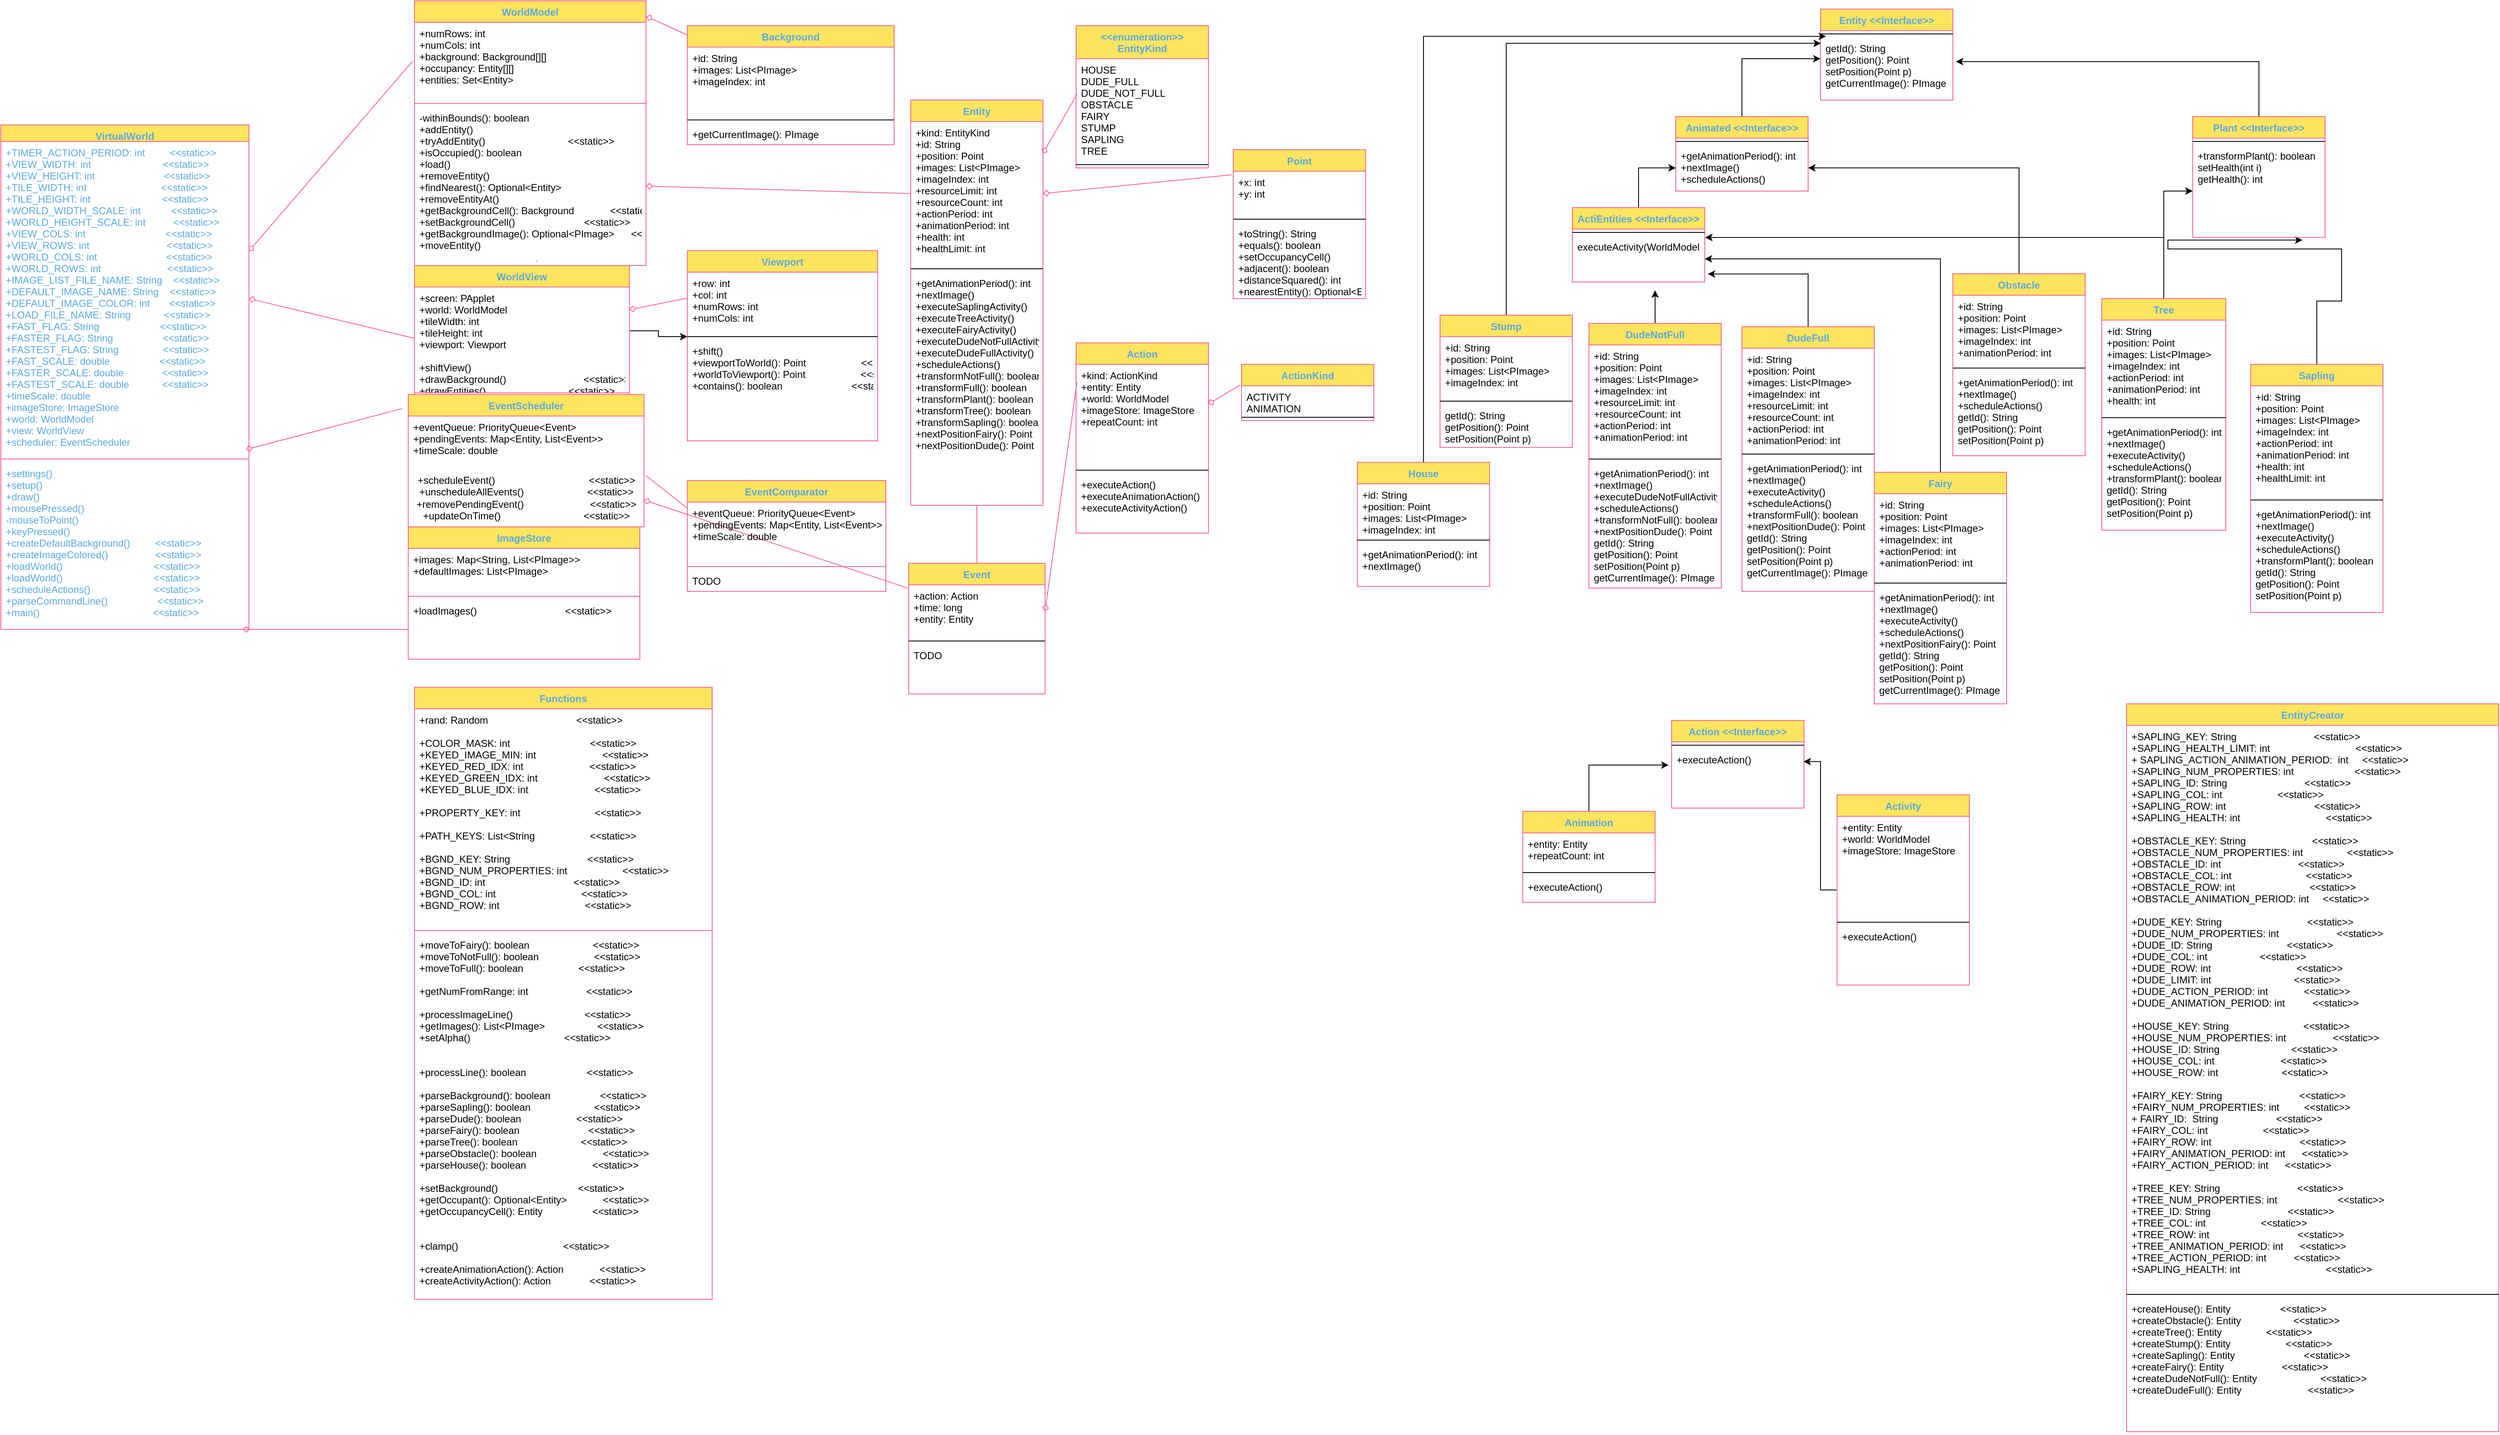 <mxfile version="21.0.6" type="device"><diagram id="Yo6Zvny2ZRX3JAPKxXua" name="Page 2"><mxGraphModel dx="1147" dy="593" grid="1" gridSize="10" guides="1" tooltips="1" connect="1" arrows="1" fold="1" page="1" pageScale="1" pageWidth="850" pageHeight="1100" math="0" shadow="0"><root><mxCell id="0"/><mxCell id="1" parent="0"/><mxCell id="8I9pphBKhg92I5GMk5e_-31" value="" style="graphMlID=e0;endArrow=none;strokeColor=#FF6392;strokeWidth=1.0;startArrow=diamond;startFill=0;endFill=1;exitX=1;exitY=0.25;exitDx=0;exitDy=0;fontColor=#5AA9E6;entryX=-0.008;entryY=-0.286;entryDx=0;entryDy=0;entryPerimeter=0;" parent="1" source="8I9pphBKhg92I5GMk5e_-50" target="8I9pphBKhg92I5GMk5e_-57" edge="1"><mxGeometry relative="1" as="geometry"/></mxCell><mxCell id="8I9pphBKhg92I5GMk5e_-32" value="" style="graphMlID=e1;endArrow=none;strokeColor=#FF6392;strokeWidth=1.0;startArrow=diamond;startFill=0;endFill=1;exitX=1;exitY=0.5;exitDx=0;exitDy=0;fontColor=#5AA9E6;entryX=0;entryY=0.5;entryDx=0;entryDy=0;" parent="1" source="8I9pphBKhg92I5GMk5e_-51" target="8I9pphBKhg92I5GMk5e_-61" edge="1"><mxGeometry relative="1" as="geometry"/></mxCell><mxCell id="8I9pphBKhg92I5GMk5e_-33" value="" style="graphMlID=e2;endArrow=none;strokeColor=#FF6392;strokeWidth=1.0;startArrow=diamond;startFill=0;endFill=1;fontColor=#5AA9E6;entryX=0;entryY=0.25;entryDx=0;entryDy=0;" parent="1" source="8I9pphBKhg92I5GMk5e_-60" target="8I9pphBKhg92I5GMk5e_-89" edge="1"><mxGeometry relative="1" as="geometry"><mxPoint x="648" y="240" as="sourcePoint"/></mxGeometry></mxCell><mxCell id="8I9pphBKhg92I5GMk5e_-34" value="" style="graphMlID=e3;endArrow=none;strokeColor=#FF6392;strokeWidth=1.0;startArrow=diamond;startFill=0;endFill=1;exitX=0.988;exitY=-0.077;exitDx=0;exitDy=0;exitPerimeter=0;fontColor=#5AA9E6;entryX=-0.023;entryY=0.105;entryDx=0;entryDy=0;entryPerimeter=0;" parent="1" source="8I9pphBKhg92I5GMk5e_-53" target="8I9pphBKhg92I5GMk5e_-64" edge="1"><mxGeometry relative="1" as="geometry"><mxPoint x="840" y="580" as="targetPoint"/></mxGeometry></mxCell><mxCell id="8I9pphBKhg92I5GMk5e_-35" value="" style="graphMlID=e4;endArrow=none;strokeColor=#FF6392;strokeWidth=1.0;startArrow=diamond;startFill=0;endFill=1;exitX=0.975;exitY=1;exitDx=0;exitDy=0;exitPerimeter=0;fontColor=#5AA9E6;entryX=0;entryY=0.5;entryDx=0;entryDy=0;" parent="1" source="8I9pphBKhg92I5GMk5e_-53" target="8I9pphBKhg92I5GMk5e_-71" edge="1"><mxGeometry relative="1" as="geometry"/></mxCell><mxCell id="8I9pphBKhg92I5GMk5e_-36" value="" style="graphMlID=e5;endArrow=none;strokeColor=#FF6392;strokeWidth=1.0;startArrow=diamond;startFill=0;endFill=1;fontColor=#5AA9E6;exitX=1.001;exitY=-0.077;exitDx=0;exitDy=0;exitPerimeter=0;" parent="1" source="8I9pphBKhg92I5GMk5e_-55" target="8I9pphBKhg92I5GMk5e_-82" edge="1"><mxGeometry relative="1" as="geometry"/></mxCell><mxCell id="8I9pphBKhg92I5GMk5e_-37" value="" style="graphMlID=e6;endArrow=none;strokeColor=#FF6392;strokeWidth=1.0;startArrow=diamond;startFill=0;endFill=1;fontColor=#5AA9E6;" parent="1" source="8I9pphBKhg92I5GMk5e_-64" target="8I9pphBKhg92I5GMk5e_-97" edge="1"><mxGeometry relative="1" as="geometry"/></mxCell><mxCell id="8I9pphBKhg92I5GMk5e_-38" value="" style="graphMlID=e7;endArrow=none;strokeColor=#FF6392;strokeWidth=1.0;startArrow=none;startFill=1;endFill=1;fontColor=#5AA9E6;entryX=0;entryY=0.25;entryDx=0;entryDy=0;exitX=1;exitY=0.5;exitDx=0;exitDy=0;" parent="1" target="8I9pphBKhg92I5GMk5e_-72" edge="1"><mxGeometry relative="1" as="geometry"><mxPoint x="800" y="574" as="sourcePoint"/></mxGeometry></mxCell><mxCell id="8I9pphBKhg92I5GMk5e_-39" value="" style="graphMlID=e8;endArrow=none;strokeColor=#FF6392;strokeWidth=1.0;startArrow=diamond;startFill=0;endFill=1;fontColor=#5AA9E6;exitX=1;exitY=0.5;exitDx=0;exitDy=0;entryX=0;entryY=0.5;entryDx=0;entryDy=0;" parent="1" source="8I9pphBKhg92I5GMk5e_-57" target="8I9pphBKhg92I5GMk5e_-86" edge="1"><mxGeometry relative="1" as="geometry"><mxPoint x="710" y="80" as="sourcePoint"/></mxGeometry></mxCell><mxCell id="8I9pphBKhg92I5GMk5e_-40" value="" style="graphMlID=e9;endArrow=none;strokeColor=#FF6392;strokeWidth=1.0;startArrow=diamond;startFill=0;endFill=1;fontColor=#5AA9E6;exitX=1;exitY=0.5;exitDx=0;exitDy=0;entryX=-0.013;entryY=0.08;entryDx=0;entryDy=0;entryPerimeter=0;" parent="1" source="8I9pphBKhg92I5GMk5e_-86" target="8I9pphBKhg92I5GMk5e_-105" edge="1"><mxGeometry relative="1" as="geometry"/></mxCell><mxCell id="8I9pphBKhg92I5GMk5e_-41" value="" style="graphMlID=e10;endArrow=none;strokeColor=#FF6392;strokeWidth=1.0;startArrow=diamond;startFill=0;endFill=1;fontColor=#5AA9E6;exitX=0.998;exitY=0.132;exitDx=0;exitDy=0;exitPerimeter=0;entryX=0.008;entryY=0.345;entryDx=0;entryDy=0;entryPerimeter=0;" parent="1" source="8I9pphBKhg92I5GMk5e_-85" target="8I9pphBKhg92I5GMk5e_-101" edge="1"><mxGeometry relative="1" as="geometry"/></mxCell><mxCell id="8I9pphBKhg92I5GMk5e_-42" value="" style="graphMlID=e11;endArrow=none;strokeColor=#FF6392;strokeWidth=1.0;startArrow=diamond;startFill=0;endFill=1;fontColor=#5AA9E6;exitX=1;exitY=0.5;exitDx=0;exitDy=0;entryX=0.006;entryY=0.178;entryDx=0;entryDy=0;entryPerimeter=0;" parent="1" source="8I9pphBKhg92I5GMk5e_-97" target="8I9pphBKhg92I5GMk5e_-109" edge="1"><mxGeometry relative="1" as="geometry"/></mxCell><mxCell id="8I9pphBKhg92I5GMk5e_-43" value="" style="graphMlID=e12;endArrow=none;strokeColor=#FF6392;strokeWidth=1.0;startArrow=diamond;startFill=0;endFill=1;fontColor=#5AA9E6;exitX=0.999;exitY=0.387;exitDx=0;exitDy=0;exitPerimeter=0;entryX=-0.014;entryY=0.373;entryDx=0;entryDy=0;entryPerimeter=0;" parent="1" source="8I9pphBKhg92I5GMk5e_-109" target="8I9pphBKhg92I5GMk5e_-112" edge="1"><mxGeometry relative="1" as="geometry"/></mxCell><mxCell id="8I9pphBKhg92I5GMk5e_-44" value="" style="graphMlID=e13;endArrow=none;strokeColor=#FF6392;strokeWidth=1.0;startArrow=none;startFill=1;endFill=1;fontColor=#5AA9E6;entryX=0.528;entryY=0.978;entryDx=0;entryDy=0;entryPerimeter=0;exitX=0.57;exitY=-0.037;exitDx=0;exitDy=0;exitPerimeter=0;" parent="1" source="8I9pphBKhg92I5GMk5e_-60" target="8I9pphBKhg92I5GMk5e_-57" edge="1"><mxGeometry relative="1" as="geometry"/></mxCell><mxCell id="8I9pphBKhg92I5GMk5e_-45" value="" style="graphMlID=e14;endArrow=none;strokeColor=#FF6392;strokeWidth=1.0;startArrow=none;startFill=1;endFill=1;fontColor=#5AA9E6;exitX=0.5;exitY=0;exitDx=0;exitDy=0;" parent="1" source="8I9pphBKhg92I5GMk5e_-96" target="8I9pphBKhg92I5GMk5e_-88" edge="1"><mxGeometry relative="1" as="geometry"><mxPoint x="1177.699" y="279.661" as="targetPoint"/></mxGeometry></mxCell><mxCell id="8I9pphBKhg92I5GMk5e_-50" value="VirtualWorld" style="swimlane;fontStyle=1;align=center;verticalAlign=top;childLayout=stackLayout;horizontal=1;startSize=20;horizontalStack=0;resizeParent=1;resizeParentMax=0;resizeLast=0;collapsible=1;marginBottom=0;hachureGap=4;pointerEvents=0;fillColor=#FFE45E;strokeColor=#FF6392;fontColor=#5AA9E6;" parent="1" vertex="1"><mxGeometry x="20" y="150" width="300" height="610" as="geometry"/></mxCell><mxCell id="8I9pphBKhg92I5GMk5e_-51" value="+TIMER_ACTION_PERIOD: int         &lt;&lt;static&gt;&gt;&#10;+VIEW_WIDTH: int                          &lt;&lt;static&gt;&gt;&#10;+VIEW_HEIGHT: int                         &lt;&lt;static&gt;&gt;&#10;+TILE_WIDTH: int                           &lt;&lt;static&gt;&gt;&#10;+TILE_HEIGHT: int                          &lt;&lt;static&gt;&gt;&#10;+WORLD_WIDTH_SCALE: int           &lt;&lt;static&gt;&gt;&#10;+WORLD_HEIGHT_SCALE: int          &lt;&lt;static&gt;&gt;&#10;+VIEW_COLS: int                             &lt;&lt;static&gt;&gt;&#10;+VIEW_ROWS: int                            &lt;&lt;static&gt;&gt;&#10;+WORLD_COLS: int                         &lt;&lt;static&gt;&gt;&#10;+WORLD_ROWS: int                        &lt;&lt;static&gt;&gt;&#10;+IMAGE_LIST_FILE_NAME: String    &lt;&lt;static&gt;&gt;&#10;+DEFAULT_IMAGE_NAME: String    &lt;&lt;static&gt;&gt;&#10;+DEFAULT_IMAGE_COLOR: int       &lt;&lt;static&gt;&gt;&#10;+LOAD_FILE_NAME: String            &lt;&lt;static&gt;&gt;&#10;+FAST_FLAG: String                      &lt;&lt;static&gt;&gt;&#10;+FASTER_FLAG: String                  &lt;&lt;static&gt;&gt;&#10;+FASTEST_FLAG: String                &lt;&lt;static&gt;&gt;&#10;+FAST_SCALE: double                  &lt;&lt;static&gt;&gt;&#10;+FASTER_SCALE: double              &lt;&lt;static&gt;&gt;&#10;+FASTEST_SCALE: double            &lt;&lt;static&gt;&gt;&#10;+timeScale: double&#10;+imageStore: ImageStore&#10;+world: WorldModel&#10;+view: WorldView&#10;+scheduler: EventScheduler" style="text;strokeColor=none;fillColor=none;align=left;verticalAlign=top;spacingLeft=4;spacingRight=4;overflow=hidden;rotatable=0;points=[[0,0.5],[1,0.5]];portConstraint=eastwest;fontColor=#5AA9E6;" parent="8I9pphBKhg92I5GMk5e_-50" vertex="1"><mxGeometry y="20" width="300" height="380" as="geometry"/></mxCell><mxCell id="8I9pphBKhg92I5GMk5e_-52" value="" style="line;strokeWidth=1;fillColor=none;align=left;verticalAlign=middle;spacingTop=-1;spacingLeft=3;spacingRight=3;rotatable=0;labelPosition=right;points=[];portConstraint=eastwest;strokeColor=#FF6392;fontColor=#5AA9E6;" parent="8I9pphBKhg92I5GMk5e_-50" vertex="1"><mxGeometry y="400" width="300" height="8" as="geometry"/></mxCell><mxCell id="8I9pphBKhg92I5GMk5e_-53" value="+settings()&#10;+setup()&#10;+draw()&#10;+mousePressed()&#10;-mouseToPoint()&#10;+keyPressed()&#10;+createDefaultBackground()         &lt;&lt;static&gt;&gt;&#10;+createImageColored()                 &lt;&lt;static&gt;&gt;&#10;+loadWorld()                                 &lt;&lt;static&gt;&gt;&#10;+loadWorld()                                 &lt;&lt;static&gt;&gt;&#10;+scheduleActions()                       &lt;&lt;static&gt;&gt;&#10;+parseCommandLine()                  &lt;&lt;static&gt;&gt;&#10;+main()                                         &lt;&lt;static&gt;&gt;" style="text;strokeColor=none;fillColor=none;align=left;verticalAlign=top;spacingLeft=4;spacingRight=4;overflow=hidden;rotatable=0;points=[[0,0.5],[1,0.5]];portConstraint=eastwest;fontColor=#5AA9E6;" parent="8I9pphBKhg92I5GMk5e_-50" vertex="1"><mxGeometry y="408" width="300" height="202" as="geometry"/></mxCell><mxCell id="8I9pphBKhg92I5GMk5e_-54" value="WorldModel" style="swimlane;fontStyle=1;align=center;verticalAlign=top;childLayout=stackLayout;horizontal=1;startSize=26;horizontalStack=0;resizeParent=1;resizeParentMax=0;resizeLast=0;collapsible=1;marginBottom=0;hachureGap=4;pointerEvents=0;sketch=0;fontColor=#5AA9E6;strokeColor=#FF6392;fillColor=#FFE45E;" parent="1" vertex="1"><mxGeometry x="520" width="280" height="320" as="geometry"/></mxCell><mxCell id="8I9pphBKhg92I5GMk5e_-55" value="+numRows: int&#10;+numCols: int&#10;+background: Background[][]&#10;+occupancy: Entity[][]&#10;+entities: Set&lt;Entity&gt;" style="text;strokeColor=none;fillColor=none;align=left;verticalAlign=top;spacingLeft=4;spacingRight=4;overflow=hidden;rotatable=0;points=[[0,0.5],[1,0.5]];portConstraint=eastwest;fontColor=#000000;" parent="8I9pphBKhg92I5GMk5e_-54" vertex="1"><mxGeometry y="26" width="280" height="94" as="geometry"/></mxCell><mxCell id="8I9pphBKhg92I5GMk5e_-56" value="" style="line;strokeWidth=1;fillColor=none;align=left;verticalAlign=middle;spacingTop=-1;spacingLeft=3;spacingRight=3;rotatable=0;labelPosition=right;points=[];portConstraint=eastwest;strokeColor=#FF6392;fontColor=#5AA9E6;" parent="8I9pphBKhg92I5GMk5e_-54" vertex="1"><mxGeometry y="120" width="280" height="8" as="geometry"/></mxCell><mxCell id="8I9pphBKhg92I5GMk5e_-57" value="-withinBounds(): boolean              &#10;+addEntity()&#10;+tryAddEntity()                              &lt;&lt;static&gt;&gt;&#10;+isOccupied(): boolean                      &#10;+load() &#10;+removeEntity() &#10;+findNearest(): Optional&lt;Entity&gt;    &#10;+removeEntityAt()    &#10;+getBackgroundCell(): Background             &lt;&lt;static&gt;&gt;&#10;+setBackgroundCell()                         &lt;&lt;static&gt;&gt; &#10;+getBackgroundImage(): Optional&lt;PImage&gt;      &lt;&lt;static&gt;&gt;&#10;+moveEntity()                                &#10;                     &#10;         &#10;                                                                  &#10;                                 &#10;      &#10;                       " style="text;strokeColor=none;fillColor=none;align=left;verticalAlign=top;spacingLeft=4;spacingRight=4;overflow=hidden;rotatable=0;points=[[0,0.5],[1,0.5]];portConstraint=eastwest;fontColor=#020405;" parent="8I9pphBKhg92I5GMk5e_-54" vertex="1"><mxGeometry y="128" width="280" height="192" as="geometry"/></mxCell><mxCell id="nrpn_9jB6bS7aJzJ46-b-1" value="" style="edgeStyle=orthogonalEdgeStyle;rounded=0;orthogonalLoop=1;jettySize=auto;html=1;" parent="1" source="8I9pphBKhg92I5GMk5e_-60" target="8I9pphBKhg92I5GMk5e_-91" edge="1"><mxGeometry relative="1" as="geometry"/></mxCell><mxCell id="8I9pphBKhg92I5GMk5e_-60" value="WorldView" style="swimlane;fontStyle=1;align=center;verticalAlign=top;childLayout=stackLayout;horizontal=1;startSize=26;horizontalStack=0;resizeParent=1;resizeParentMax=0;resizeLast=0;collapsible=1;marginBottom=0;hachureGap=4;pointerEvents=0;sketch=0;fontColor=#5AA9E6;strokeColor=#FF6392;fillColor=#FFE45E;" parent="1" vertex="1"><mxGeometry x="520" y="320" width="260" height="158" as="geometry"/></mxCell><mxCell id="8I9pphBKhg92I5GMk5e_-61" value="+screen: PApplet&#10;+world: WorldModel&#10;+tileWidth: int&#10;+tileHeight: int&#10;+viewport: Viewport&#10;&#10;+shiftView()&#10;+drawBackground()                            &lt;&lt;static&gt;&gt;&#10;+drawEntities()                              &lt;&lt;static&gt;&gt;&#10;+drawViewport()                              &lt;&lt;static&gt;&gt;" style="text;strokeColor=none;fillColor=none;align=left;verticalAlign=top;spacingLeft=4;spacingRight=4;overflow=hidden;rotatable=0;points=[[0,0.5],[1,0.5]];portConstraint=eastwest;fontColor=#000000;" parent="8I9pphBKhg92I5GMk5e_-60" vertex="1"><mxGeometry y="26" width="260" height="124" as="geometry"/></mxCell><mxCell id="8I9pphBKhg92I5GMk5e_-62" value="" style="line;strokeWidth=1;fillColor=none;align=left;verticalAlign=middle;spacingTop=-1;spacingLeft=3;spacingRight=3;rotatable=0;labelPosition=right;points=[];portConstraint=eastwest;strokeColor=#FF6392;fontColor=#5AA9E6;" parent="8I9pphBKhg92I5GMk5e_-60" vertex="1"><mxGeometry y="150" width="260" height="8" as="geometry"/></mxCell><mxCell id="8I9pphBKhg92I5GMk5e_-64" value="EventScheduler" style="swimlane;fontStyle=1;align=center;verticalAlign=top;childLayout=stackLayout;horizontal=1;startSize=26;horizontalStack=0;resizeParent=1;resizeParentMax=0;resizeLast=0;collapsible=1;marginBottom=0;hachureGap=4;pointerEvents=0;sketch=0;fontColor=#5AA9E6;strokeColor=#FF6392;fillColor=#FFE45E;" parent="1" vertex="1"><mxGeometry x="512.57" y="476" width="285" height="160" as="geometry"/></mxCell><mxCell id="8I9pphBKhg92I5GMk5e_-65" value="+eventQueue: PriorityQueue&lt;Event&gt;&#10;+pendingEvents: Map&lt;Entity, List&lt;Event&gt;&gt;&#10;+timeScale: double" style="text;strokeColor=none;fillColor=none;align=left;verticalAlign=top;spacingLeft=4;spacingRight=4;overflow=hidden;rotatable=0;points=[[0,0.5],[1,0.5]];portConstraint=eastwest;fontColor=#000000;" parent="8I9pphBKhg92I5GMk5e_-64" vertex="1"><mxGeometry y="26" width="285" height="64" as="geometry"/></mxCell><mxCell id="JpcFTVl8qrTDvZ8gD92W-3" value="+scheduleEvent()&amp;nbsp; &amp;nbsp; &amp;nbsp; &amp;nbsp; &amp;nbsp; &amp;nbsp; &amp;nbsp; &amp;nbsp; &amp;nbsp; &amp;nbsp; &amp;nbsp; &amp;nbsp; &amp;nbsp; &amp;nbsp; &amp;nbsp; &amp;nbsp; &amp;nbsp; &amp;lt;&amp;lt;static&amp;gt;&amp;gt;&lt;br style=&quot;border-color: var(--border-color); padding: 0px; margin: 0px; text-align: left;&quot;&gt;&lt;span style=&quot;text-align: left;&quot;&gt;+unscheduleAllEvents()&amp;nbsp; &amp;nbsp; &amp;nbsp; &amp;nbsp; &amp;nbsp; &amp;nbsp; &amp;nbsp; &amp;nbsp; &amp;nbsp; &amp;nbsp; &amp;nbsp; &amp;nbsp;&amp;lt;&amp;lt;static&amp;gt;&amp;gt;&lt;/span&gt;&lt;br style=&quot;border-color: var(--border-color); padding: 0px; margin: 0px; text-align: left;&quot;&gt;&lt;span style=&quot;text-align: left;&quot;&gt;+removePendingEvent()&amp;nbsp; &amp;nbsp; &amp;nbsp; &amp;nbsp; &amp;nbsp; &amp;nbsp; &amp;nbsp; &amp;nbsp; &amp;nbsp; &amp;nbsp; &amp;nbsp; &amp;nbsp; &amp;lt;&amp;lt;static&amp;gt;&amp;gt;&lt;/span&gt;&lt;br style=&quot;border-color: var(--border-color); padding: 0px; margin: 0px; text-align: left;&quot;&gt;+updateOnTime()&amp;nbsp; &amp;nbsp; &amp;nbsp; &amp;nbsp; &amp;nbsp; &amp;nbsp; &amp;nbsp; &amp;nbsp; &amp;nbsp; &amp;nbsp; &amp;nbsp; &amp;nbsp; &amp;nbsp; &amp;nbsp; &amp;nbsp; &amp;lt;&amp;lt;static&amp;gt;&amp;gt;&lt;br&gt;" style="text;html=1;align=center;verticalAlign=middle;resizable=0;points=[];autosize=1;strokeColor=none;fillColor=none;" parent="8I9pphBKhg92I5GMk5e_-64" vertex="1"><mxGeometry y="90" width="285" height="70" as="geometry"/></mxCell><mxCell id="8I9pphBKhg92I5GMk5e_-68" value="ImageStore" style="swimlane;fontStyle=1;align=center;verticalAlign=top;childLayout=stackLayout;horizontal=1;startSize=26;horizontalStack=0;resizeParent=1;resizeParentMax=0;resizeLast=0;collapsible=1;marginBottom=0;hachureGap=4;pointerEvents=0;sketch=0;fontColor=#5AA9E6;strokeColor=#FF6392;fillColor=#FFE45E;" parent="1" vertex="1"><mxGeometry x="512.57" y="636" width="280" height="160" as="geometry"/></mxCell><mxCell id="8I9pphBKhg92I5GMk5e_-69" value="+images: Map&lt;String, List&lt;PImage&gt;&gt;&#10;+defaultImages: List&lt;PImage&gt;" style="text;strokeColor=none;fillColor=none;align=left;verticalAlign=top;spacingLeft=4;spacingRight=4;overflow=hidden;rotatable=0;points=[[0,0.5],[1,0.5]];portConstraint=eastwest;fontColor=#000000;" parent="8I9pphBKhg92I5GMk5e_-68" vertex="1"><mxGeometry y="26" width="280" height="54" as="geometry"/></mxCell><mxCell id="8I9pphBKhg92I5GMk5e_-70" value="" style="line;strokeWidth=1;fillColor=none;align=left;verticalAlign=middle;spacingTop=-1;spacingLeft=3;spacingRight=3;rotatable=0;labelPosition=right;points=[];portConstraint=eastwest;strokeColor=#FF6392;fontColor=#5AA9E6;" parent="8I9pphBKhg92I5GMk5e_-68" vertex="1"><mxGeometry y="80" width="280" height="8" as="geometry"/></mxCell><mxCell id="8I9pphBKhg92I5GMk5e_-71" value="+loadImages()                                &lt;&lt;static&gt;&gt;" style="text;strokeColor=none;fillColor=none;align=left;verticalAlign=top;spacingLeft=4;spacingRight=4;overflow=hidden;rotatable=0;points=[[0,0.5],[1,0.5]];portConstraint=eastwest;fontColor=#000000;" parent="8I9pphBKhg92I5GMk5e_-68" vertex="1"><mxGeometry y="88" width="280" height="72" as="geometry"/></mxCell><mxCell id="8I9pphBKhg92I5GMk5e_-72" value="EventComparator" style="swimlane;fontStyle=1;align=center;verticalAlign=top;childLayout=stackLayout;horizontal=1;startSize=26;horizontalStack=0;resizeParent=1;resizeParentMax=0;resizeLast=0;collapsible=1;marginBottom=0;hachureGap=4;pointerEvents=0;sketch=0;fontColor=#5AA9E6;strokeColor=#FF6392;fillColor=#FFE45E;" parent="1" vertex="1"><mxGeometry x="850" y="580" width="240" height="134" as="geometry"/></mxCell><mxCell id="8I9pphBKhg92I5GMk5e_-73" value="+eventQueue: PriorityQueue&lt;Event&gt;&#10;+pendingEvents: Map&lt;Entity, List&lt;Event&gt;&gt;&#10;+timeScale: double" style="text;strokeColor=none;fillColor=none;align=left;verticalAlign=top;spacingLeft=4;spacingRight=4;overflow=hidden;rotatable=0;points=[[0,0.5],[1,0.5]];portConstraint=eastwest;fontColor=#000000;" parent="8I9pphBKhg92I5GMk5e_-72" vertex="1"><mxGeometry y="26" width="240" height="74" as="geometry"/></mxCell><mxCell id="8I9pphBKhg92I5GMk5e_-74" value="" style="line;strokeWidth=1;fillColor=none;align=left;verticalAlign=middle;spacingTop=-1;spacingLeft=3;spacingRight=3;rotatable=0;labelPosition=right;points=[];portConstraint=eastwest;strokeColor=#FF6392;fontColor=#5AA9E6;" parent="8I9pphBKhg92I5GMk5e_-72" vertex="1"><mxGeometry y="100" width="240" height="8" as="geometry"/></mxCell><mxCell id="8I9pphBKhg92I5GMk5e_-75" value="TODO" style="text;strokeColor=none;fillColor=none;align=left;verticalAlign=top;spacingLeft=4;spacingRight=4;overflow=hidden;rotatable=0;points=[[0,0.5],[1,0.5]];portConstraint=eastwest;fontColor=#000000;" parent="8I9pphBKhg92I5GMk5e_-72" vertex="1"><mxGeometry y="108" width="240" height="26" as="geometry"/></mxCell><mxCell id="8I9pphBKhg92I5GMk5e_-77" value="Functions" style="swimlane;fontStyle=1;align=center;verticalAlign=top;childLayout=stackLayout;horizontal=1;startSize=26;horizontalStack=0;resizeParent=1;resizeParentMax=0;resizeLast=0;collapsible=1;marginBottom=0;hachureGap=4;pointerEvents=0;sketch=0;fontColor=#5AA9E6;strokeColor=#FF6392;fillColor=#FFE45E;" parent="1" vertex="1"><mxGeometry x="520" y="830" width="360" height="740" as="geometry"/></mxCell><mxCell id="8I9pphBKhg92I5GMk5e_-78" value="+rand: Random                                &lt;&lt;static&gt;&gt;&#10;&#10;+COLOR_MASK: int                             &lt;&lt;static&gt;&gt;&#10;+KEYED_IMAGE_MIN: int                        &lt;&lt;static&gt;&gt;&#10;+KEYED_RED_IDX: int                        &lt;&lt;static&gt;&gt;&#10;+KEYED_GREEN_IDX: int                        &lt;&lt;static&gt;&gt;&#10;+KEYED_BLUE_IDX: int                        &lt;&lt;static&gt;&gt;&#10;&#10;+PROPERTY_KEY: int                           &lt;&lt;static&gt;&gt;&#10;&#10;+PATH_KEYS: List&lt;String                    &lt;&lt;static&gt;&gt;&#10;&#10;+BGND_KEY: String                            &lt;&lt;static&gt;&gt;&#10;+BGND_NUM_PROPERTIES: int                    &lt;&lt;static&gt;&gt;&#10;+BGND_ID: int                                &lt;&lt;static&gt;&gt;&#10;+BGND_COL: int                               &lt;&lt;static&gt;&gt;&#10;+BGND_ROW: int                               &lt;&lt;static&gt;&gt;" style="text;strokeColor=none;fillColor=none;align=left;verticalAlign=top;spacingLeft=4;spacingRight=4;overflow=hidden;rotatable=0;points=[[0,0.5],[1,0.5]];portConstraint=eastwest;fontColor=#000000;" parent="8I9pphBKhg92I5GMk5e_-77" vertex="1"><mxGeometry y="26" width="360" height="264" as="geometry"/></mxCell><mxCell id="8I9pphBKhg92I5GMk5e_-79" value="" style="line;strokeWidth=1;fillColor=none;align=left;verticalAlign=middle;spacingTop=-1;spacingLeft=3;spacingRight=3;rotatable=0;labelPosition=right;points=[];portConstraint=eastwest;strokeColor=#FF6392;fontColor=#5AA9E6;" parent="8I9pphBKhg92I5GMk5e_-77" vertex="1"><mxGeometry y="290" width="360" height="8" as="geometry"/></mxCell><mxCell id="8I9pphBKhg92I5GMk5e_-80" value="+moveToFairy(): boolean                       &lt;&lt;static&gt;&gt;&#10;+moveToNotFull(): boolean                    &lt;&lt;static&gt;&gt;&#10;+moveToFull(): boolean                    &lt;&lt;static&gt;&gt;&#10;&#10;+getNumFromRange: int                     &lt;&lt;static&gt;&gt;&#10;&#10;+processImageLine()                          &lt;&lt;static&gt;&gt;&#10;+getImages(): List&lt;PImage&gt;                   &lt;&lt;static&gt;&gt;&#10;+setAlpha()                                  &lt;&lt;static&gt;&gt;&#10;&#10;&#10;+processLine(): boolean                      &lt;&lt;static&gt;&gt;&#10;&#10;+parseBackground(): boolean                  &lt;&lt;static&gt;&gt;&#10;+parseSapling(): boolean                       &lt;&lt;static&gt;&gt;&#10;+parseDude(): boolean                    &lt;&lt;static&gt;&gt;&#10;+parseFairy(): boolean                         &lt;&lt;static&gt;&gt;&#10;+parseTree(): boolean                       &lt;&lt;static&gt;&gt;&#10;+parseObstacle(): boolean                        &lt;&lt;static&gt;&gt;&#10;+parseHouse(): boolean                        &lt;&lt;static&gt;&gt;&#10;&#10;+setBackground()                             &lt;&lt;static&gt;&gt;&#10;+getOccupant(): Optional&lt;Entity&gt;             &lt;&lt;static&gt;&gt;&#10;+getOccupancyCell(): Entity                  &lt;&lt;static&gt;&gt;&#10;&#10;&#10;+clamp()                                      &lt;&lt;static&gt;&gt;&#10;&#10;+createAnimationAction(): Action             &lt;&lt;static&gt;&gt;&#10;+createActivityAction(): Action              &lt;&lt;static&gt;&gt;&#10;&#10;" style="text;strokeColor=none;fillColor=none;align=left;verticalAlign=top;spacingLeft=4;spacingRight=4;overflow=hidden;rotatable=0;points=[[0,0.5],[1,0.5]];portConstraint=eastwest;fontColor=#000000;" parent="8I9pphBKhg92I5GMk5e_-77" vertex="1"><mxGeometry y="298" width="360" height="442" as="geometry"/></mxCell><mxCell id="8I9pphBKhg92I5GMk5e_-81" value="Background" style="swimlane;fontStyle=1;align=center;verticalAlign=top;childLayout=stackLayout;horizontal=1;startSize=26;horizontalStack=0;resizeParent=1;resizeParentMax=0;resizeLast=0;collapsible=1;marginBottom=0;hachureGap=4;pointerEvents=0;sketch=0;fontColor=#5AA9E6;strokeColor=#FF6392;fillColor=#FFE45E;" parent="1" vertex="1"><mxGeometry x="850" y="30" width="250" height="144" as="geometry"/></mxCell><mxCell id="8I9pphBKhg92I5GMk5e_-82" value="+id: String&#10;+images: List&lt;PImage&gt;&#10;+imageIndex: int" style="text;strokeColor=none;fillColor=none;align=left;verticalAlign=top;spacingLeft=4;spacingRight=4;overflow=hidden;rotatable=0;points=[[0,0.5],[1,0.5]];portConstraint=eastwest;" parent="8I9pphBKhg92I5GMk5e_-81" vertex="1"><mxGeometry y="26" width="250" height="84" as="geometry"/></mxCell><mxCell id="8I9pphBKhg92I5GMk5e_-83" value="" style="line;strokeWidth=1;fillColor=none;align=left;verticalAlign=middle;spacingTop=-1;spacingLeft=3;spacingRight=3;rotatable=0;labelPosition=right;points=[];portConstraint=eastwest;" parent="8I9pphBKhg92I5GMk5e_-81" vertex="1"><mxGeometry y="110" width="250" height="8" as="geometry"/></mxCell><mxCell id="8I9pphBKhg92I5GMk5e_-84" value="+getCurrentImage(): PImage           " style="text;strokeColor=none;fillColor=none;align=left;verticalAlign=top;spacingLeft=4;spacingRight=4;overflow=hidden;rotatable=0;points=[[0,0.5],[1,0.5]];portConstraint=eastwest;" parent="8I9pphBKhg92I5GMk5e_-81" vertex="1"><mxGeometry y="118" width="250" height="26" as="geometry"/></mxCell><mxCell id="8I9pphBKhg92I5GMk5e_-85" value="Entity" style="swimlane;fontStyle=1;align=center;verticalAlign=top;childLayout=stackLayout;horizontal=1;startSize=26;horizontalStack=0;resizeParent=1;resizeParentMax=0;resizeLast=0;collapsible=1;marginBottom=0;hachureGap=4;pointerEvents=0;sketch=0;fontColor=#5AA9E6;strokeColor=#FF6392;fillColor=#FFE45E;" parent="1" vertex="1"><mxGeometry x="1120" y="120" width="160" height="490" as="geometry"/></mxCell><mxCell id="8I9pphBKhg92I5GMk5e_-86" value="+kind: EntityKind&#10;+id: String&#10;+position: Point&#10;+images: List&lt;PImage&gt;&#10;+imageIndex: int&#10;+resourceLimit: int&#10;+resourceCount: int&#10;+actionPeriod: int&#10;+animationPeriod: int&#10;+health: int&#10;+healthLimit: int" style="text;strokeColor=none;fillColor=none;align=left;verticalAlign=top;spacingLeft=4;spacingRight=4;overflow=hidden;rotatable=0;points=[[0,0.5],[1,0.5]];portConstraint=eastwest;" parent="8I9pphBKhg92I5GMk5e_-85" vertex="1"><mxGeometry y="26" width="160" height="174" as="geometry"/></mxCell><mxCell id="8I9pphBKhg92I5GMk5e_-87" value="" style="line;strokeWidth=1;fillColor=none;align=left;verticalAlign=middle;spacingTop=-1;spacingLeft=3;spacingRight=3;rotatable=0;labelPosition=right;points=[];portConstraint=eastwest;" parent="8I9pphBKhg92I5GMk5e_-85" vertex="1"><mxGeometry y="200" width="160" height="8" as="geometry"/></mxCell><mxCell id="8I9pphBKhg92I5GMk5e_-88" value="+getAnimationPeriod(): int &#10;+nextImage()                               &#10;+executeSaplingActivity()                  &lt;&lt;static&gt;&gt;&#10;+executeTreeActivity()             &lt;&lt;static&gt;&gt;&#10;+executeFairyActivity()                           &lt;&lt;static&gt;&gt;&#10;+executeDudeNotFullActivity()                     &lt;&lt;static&gt;&gt;&#10;+executeDudeFullActivity()                       &lt;&lt;static&gt;&gt;&#10;+scheduleActions()                           &lt;&lt;static&gt;&gt;&#10;+transformNotFull(): boolean                 &lt;&lt;static&gt;&gt;&#10;+transformFull(): boolean                 &lt;&lt;static&gt;&gt;&#10;+transformPlant(): boolean                       &lt;&lt;static&gt;&gt;&#10;+transformTree(): boolean                    &lt;&lt;static&gt;&gt;&#10;+transformSapling(): boolean                    &lt;&lt;static&gt;&gt;                 &#10;+nextPositionFairy(): Point                  &lt;&lt;static&gt;&gt;&#10;+nextPositionDude(): Point&#10;               " style="text;strokeColor=none;fillColor=none;align=left;verticalAlign=top;spacingLeft=4;spacingRight=4;overflow=hidden;rotatable=0;points=[[0,0.5],[1,0.5]];portConstraint=eastwest;" parent="8I9pphBKhg92I5GMk5e_-85" vertex="1"><mxGeometry y="208" width="160" height="282" as="geometry"/></mxCell><mxCell id="8I9pphBKhg92I5GMk5e_-89" value="Viewport" style="swimlane;fontStyle=1;align=center;verticalAlign=top;childLayout=stackLayout;horizontal=1;startSize=26;horizontalStack=0;resizeParent=1;resizeParentMax=0;resizeLast=0;collapsible=1;marginBottom=0;hachureGap=4;pointerEvents=0;sketch=0;fontColor=#5AA9E6;strokeColor=#FF6392;fillColor=#FFE45E;" parent="1" vertex="1"><mxGeometry x="850" y="302.04" width="230" height="230" as="geometry"/></mxCell><mxCell id="8I9pphBKhg92I5GMk5e_-90" value="+row: int&#10;+col: int&#10;+numRows: int&#10;+numCols: int" style="text;strokeColor=none;fillColor=none;align=left;verticalAlign=top;spacingLeft=4;spacingRight=4;overflow=hidden;rotatable=0;points=[[0,0.5],[1,0.5]];portConstraint=eastwest;" parent="8I9pphBKhg92I5GMk5e_-89" vertex="1"><mxGeometry y="26" width="230" height="74" as="geometry"/></mxCell><mxCell id="8I9pphBKhg92I5GMk5e_-91" value="" style="line;strokeWidth=1;fillColor=none;align=left;verticalAlign=middle;spacingTop=-1;spacingLeft=3;spacingRight=3;rotatable=0;labelPosition=right;points=[];portConstraint=eastwest;" parent="8I9pphBKhg92I5GMk5e_-89" vertex="1"><mxGeometry y="100" width="230" height="8" as="geometry"/></mxCell><mxCell id="8I9pphBKhg92I5GMk5e_-92" value="+shift()                  &#10;+viewportToWorld(): Point                    &lt;&lt;static&gt;&gt;&#10;+worldToViewport(): Point                    &lt;&lt;static&gt;&gt;&#10;+contains(): boolean                         &lt;&lt;static&gt;&gt;&#10;                   " style="text;strokeColor=none;fillColor=none;align=left;verticalAlign=top;spacingLeft=4;spacingRight=4;overflow=hidden;rotatable=0;points=[[0,0.5],[1,0.5]];portConstraint=eastwest;" parent="8I9pphBKhg92I5GMk5e_-89" vertex="1"><mxGeometry y="108" width="230" height="122" as="geometry"/></mxCell><mxCell id="8I9pphBKhg92I5GMk5e_-96" value="Event" style="swimlane;fontStyle=1;align=center;verticalAlign=top;childLayout=stackLayout;horizontal=1;startSize=26;horizontalStack=0;resizeParent=1;resizeParentMax=0;resizeLast=0;collapsible=1;marginBottom=0;hachureGap=4;pointerEvents=0;sketch=0;fontColor=#5AA9E6;strokeColor=#FF6392;fillColor=#FFE45E;" parent="1" vertex="1"><mxGeometry x="1117.5" y="680" width="165" height="158" as="geometry"/></mxCell><mxCell id="8I9pphBKhg92I5GMk5e_-97" value="+action: Action&#10;+time: long&#10;+entity: Entity" style="text;strokeColor=none;fillColor=none;align=left;verticalAlign=top;spacingLeft=4;spacingRight=4;overflow=hidden;rotatable=0;points=[[0,0.5],[1,0.5]];portConstraint=eastwest;" parent="8I9pphBKhg92I5GMk5e_-96" vertex="1"><mxGeometry y="26" width="165" height="64" as="geometry"/></mxCell><mxCell id="8I9pphBKhg92I5GMk5e_-98" value="" style="line;strokeWidth=1;fillColor=none;align=left;verticalAlign=middle;spacingTop=-1;spacingLeft=3;spacingRight=3;rotatable=0;labelPosition=right;points=[];portConstraint=eastwest;" parent="8I9pphBKhg92I5GMk5e_-96" vertex="1"><mxGeometry y="90" width="165" height="8" as="geometry"/></mxCell><mxCell id="8I9pphBKhg92I5GMk5e_-99" value="TODO" style="text;strokeColor=none;fillColor=none;align=left;verticalAlign=top;spacingLeft=4;spacingRight=4;overflow=hidden;rotatable=0;points=[[0,0.5],[1,0.5]];portConstraint=eastwest;" parent="8I9pphBKhg92I5GMk5e_-96" vertex="1"><mxGeometry y="98" width="165" height="60" as="geometry"/></mxCell><mxCell id="8I9pphBKhg92I5GMk5e_-100" value="&lt;&lt;enumeration&gt;&gt;&#10;EntityKind" style="swimlane;fontStyle=1;align=center;verticalAlign=top;childLayout=stackLayout;horizontal=1;startSize=40;horizontalStack=0;resizeParent=1;resizeParentMax=0;resizeLast=0;collapsible=1;marginBottom=0;hachureGap=4;pointerEvents=0;sketch=0;fontColor=#5AA9E6;strokeColor=#FF6392;fillColor=#FFE45E;" parent="1" vertex="1"><mxGeometry x="1320" y="30" width="160" height="172" as="geometry"/></mxCell><mxCell id="8I9pphBKhg92I5GMk5e_-101" value="HOUSE&#10;DUDE_FULL&#10;DUDE_NOT_FULL&#10;OBSTACLE&#10;FAIRY&#10;STUMP&#10;SAPLING&#10;TREE" style="text;strokeColor=none;fillColor=none;align=left;verticalAlign=top;spacingLeft=4;spacingRight=4;overflow=hidden;rotatable=0;points=[[0,0.5],[1,0.5]];portConstraint=eastwest;" parent="8I9pphBKhg92I5GMk5e_-100" vertex="1"><mxGeometry y="40" width="160" height="124" as="geometry"/></mxCell><mxCell id="8I9pphBKhg92I5GMk5e_-102" value="" style="line;strokeWidth=1;fillColor=none;align=left;verticalAlign=middle;spacingTop=-1;spacingLeft=3;spacingRight=3;rotatable=0;labelPosition=right;points=[];portConstraint=eastwest;" parent="8I9pphBKhg92I5GMk5e_-100" vertex="1"><mxGeometry y="164" width="160" height="8" as="geometry"/></mxCell><mxCell id="8I9pphBKhg92I5GMk5e_-104" value="Point" style="swimlane;fontStyle=1;align=center;verticalAlign=top;childLayout=stackLayout;horizontal=1;startSize=26;horizontalStack=0;resizeParent=1;resizeParentMax=0;resizeLast=0;collapsible=1;marginBottom=0;hachureGap=4;pointerEvents=0;sketch=0;fontColor=#5AA9E6;strokeColor=#FF6392;fillColor=#FFE45E;" parent="1" vertex="1"><mxGeometry x="1510" y="180" width="160" height="180" as="geometry"/></mxCell><mxCell id="8I9pphBKhg92I5GMk5e_-105" value="+x: int&#10;+y: int" style="text;strokeColor=none;fillColor=none;align=left;verticalAlign=top;spacingLeft=4;spacingRight=4;overflow=hidden;rotatable=0;points=[[0,0.5],[1,0.5]];portConstraint=eastwest;" parent="8I9pphBKhg92I5GMk5e_-104" vertex="1"><mxGeometry y="26" width="160" height="54" as="geometry"/></mxCell><mxCell id="8I9pphBKhg92I5GMk5e_-106" value="" style="line;strokeWidth=1;fillColor=none;align=left;verticalAlign=middle;spacingTop=-1;spacingLeft=3;spacingRight=3;rotatable=0;labelPosition=right;points=[];portConstraint=eastwest;" parent="8I9pphBKhg92I5GMk5e_-104" vertex="1"><mxGeometry y="80" width="160" height="8" as="geometry"/></mxCell><mxCell id="8I9pphBKhg92I5GMk5e_-107" value="+toString(): String&#10;+equals(): boolean&#10;+setOccupancyCell() &#10;+adjacent(): boolean     &#10;+distanceSquared(): int      &#10;+nearestEntity(): Optional&lt;Entity&gt;           &#10;                     &#10;                         " style="text;strokeColor=none;fillColor=none;align=left;verticalAlign=top;spacingLeft=4;spacingRight=4;overflow=hidden;rotatable=0;points=[[0,0.5],[1,0.5]];portConstraint=eastwest;" parent="8I9pphBKhg92I5GMk5e_-104" vertex="1"><mxGeometry y="88" width="160" height="92" as="geometry"/></mxCell><mxCell id="8I9pphBKhg92I5GMk5e_-108" value="Action" style="swimlane;fontStyle=1;align=center;verticalAlign=top;childLayout=stackLayout;horizontal=1;startSize=26;horizontalStack=0;resizeParent=1;resizeParentMax=0;resizeLast=0;collapsible=1;marginBottom=0;hachureGap=4;pointerEvents=0;sketch=0;fontColor=#5AA9E6;strokeColor=#FF6392;fillColor=#FFE45E;" parent="1" vertex="1"><mxGeometry x="1320" y="413.54" width="160" height="230" as="geometry"/></mxCell><mxCell id="8I9pphBKhg92I5GMk5e_-109" value="+kind: ActionKind&#10;+entity: Entity&#10;+world: WorldModel&#10;+imageStore: ImageStore&#10;+repeatCount: int" style="text;strokeColor=none;fillColor=none;align=left;verticalAlign=top;spacingLeft=4;spacingRight=4;overflow=hidden;rotatable=0;points=[[0,0.5],[1,0.5]];portConstraint=eastwest;" parent="8I9pphBKhg92I5GMk5e_-108" vertex="1"><mxGeometry y="26" width="160" height="124" as="geometry"/></mxCell><mxCell id="8I9pphBKhg92I5GMk5e_-110" value="" style="line;strokeWidth=1;fillColor=none;align=left;verticalAlign=middle;spacingTop=-1;spacingLeft=3;spacingRight=3;rotatable=0;labelPosition=right;points=[];portConstraint=eastwest;" parent="8I9pphBKhg92I5GMk5e_-108" vertex="1"><mxGeometry y="150" width="160" height="8" as="geometry"/></mxCell><mxCell id="8I9pphBKhg92I5GMk5e_-111" value="+executeAction()       &#10;+executeAnimationAction()                    &#10;+executeActivityAction()                     &#10;                     " style="text;strokeColor=none;fillColor=none;align=left;verticalAlign=top;spacingLeft=4;spacingRight=4;overflow=hidden;rotatable=0;points=[[0,0.5],[1,0.5]];portConstraint=eastwest;" parent="8I9pphBKhg92I5GMk5e_-108" vertex="1"><mxGeometry y="158" width="160" height="72" as="geometry"/></mxCell><mxCell id="8I9pphBKhg92I5GMk5e_-112" value="ActionKind" style="swimlane;fontStyle=1;align=center;verticalAlign=top;childLayout=stackLayout;horizontal=1;startSize=26;horizontalStack=0;resizeParent=1;resizeParentMax=0;resizeLast=0;collapsible=1;marginBottom=0;hachureGap=4;pointerEvents=0;sketch=0;fontColor=#5AA9E6;strokeColor=#FF6392;fillColor=#FFE45E;" parent="1" vertex="1"><mxGeometry x="1520" y="439.54" width="160" height="68" as="geometry"/></mxCell><mxCell id="8I9pphBKhg92I5GMk5e_-113" value="ACTIVITY&#10;ANIMATION" style="text;strokeColor=none;fillColor=none;align=left;verticalAlign=top;spacingLeft=4;spacingRight=4;overflow=hidden;rotatable=0;points=[[0,0.5],[1,0.5]];portConstraint=eastwest;" parent="8I9pphBKhg92I5GMk5e_-112" vertex="1"><mxGeometry y="26" width="160" height="34" as="geometry"/></mxCell><mxCell id="8I9pphBKhg92I5GMk5e_-114" value="" style="line;strokeWidth=1;fillColor=none;align=left;verticalAlign=middle;spacingTop=-1;spacingLeft=3;spacingRight=3;rotatable=0;labelPosition=right;points=[];portConstraint=eastwest;" parent="8I9pphBKhg92I5GMk5e_-112" vertex="1"><mxGeometry y="60" width="160" height="8" as="geometry"/></mxCell><mxCell id="WB1YJC39n39iu0nVCmDq-1" value="Entity &lt;&lt;Interface&gt;&gt;" style="swimlane;fontStyle=1;align=center;verticalAlign=top;childLayout=stackLayout;horizontal=1;startSize=26;horizontalStack=0;resizeParent=1;resizeParentMax=0;resizeLast=0;collapsible=1;marginBottom=0;hachureGap=4;pointerEvents=0;sketch=0;fontColor=#5AA9E6;strokeColor=#FF6392;fillColor=#FFE45E;" parent="1" vertex="1"><mxGeometry x="2220" y="10" width="160" height="110" as="geometry"/></mxCell><mxCell id="WB1YJC39n39iu0nVCmDq-3" value="" style="line;strokeWidth=1;fillColor=none;align=left;verticalAlign=middle;spacingTop=-1;spacingLeft=3;spacingRight=3;rotatable=0;labelPosition=right;points=[];portConstraint=eastwest;" parent="WB1YJC39n39iu0nVCmDq-1" vertex="1"><mxGeometry y="26" width="160" height="8" as="geometry"/></mxCell><mxCell id="WB1YJC39n39iu0nVCmDq-4" value="getId(): String&#10;getPosition(): Point&#10;setPosition(Point p)&#10;getCurrentImage(): PImage" style="text;strokeColor=none;fillColor=none;align=left;verticalAlign=top;spacingLeft=4;spacingRight=4;overflow=hidden;rotatable=0;points=[[0,0.5],[1,0.5]];portConstraint=eastwest;" parent="WB1YJC39n39iu0nVCmDq-1" vertex="1"><mxGeometry y="34" width="160" height="76" as="geometry"/></mxCell><mxCell id="EC2iyJJfRJwyw9ypNnrI-22" style="edgeStyle=orthogonalEdgeStyle;rounded=0;orthogonalLoop=1;jettySize=auto;html=1;entryX=0;entryY=0.5;entryDx=0;entryDy=0;" parent="1" source="WB1YJC39n39iu0nVCmDq-5" target="48zajDZ_NsOBfOqVCB_L-35" edge="1"><mxGeometry relative="1" as="geometry"/></mxCell><mxCell id="EC2iyJJfRJwyw9ypNnrI-24" style="edgeStyle=orthogonalEdgeStyle;rounded=0;orthogonalLoop=1;jettySize=auto;html=1;entryX=1.003;entryY=0.038;entryDx=0;entryDy=0;entryPerimeter=0;" parent="1" source="WB1YJC39n39iu0nVCmDq-5" target="EC2iyJJfRJwyw9ypNnrI-8" edge="1"><mxGeometry relative="1" as="geometry"/></mxCell><mxCell id="WB1YJC39n39iu0nVCmDq-5" value="Tree" style="swimlane;fontStyle=1;align=center;verticalAlign=top;childLayout=stackLayout;horizontal=1;startSize=26;horizontalStack=0;resizeParent=1;resizeParentMax=0;resizeLast=0;collapsible=1;marginBottom=0;hachureGap=4;pointerEvents=0;sketch=0;fontColor=#5AA9E6;strokeColor=#FF6392;fillColor=#FFE45E;" parent="1" vertex="1"><mxGeometry x="2560" y="360" width="150" height="280" as="geometry"/></mxCell><mxCell id="WB1YJC39n39iu0nVCmDq-6" value="+id: String&#10;+position: Point&#10;+images: List&lt;PImage&gt;&#10;+imageIndex: int&#10;+actionPeriod: int&#10;+animationPeriod: int&#10;+health: int&#10;" style="text;strokeColor=none;fillColor=none;align=left;verticalAlign=top;spacingLeft=4;spacingRight=4;overflow=hidden;rotatable=0;points=[[0,0.5],[1,0.5]];portConstraint=eastwest;" parent="WB1YJC39n39iu0nVCmDq-5" vertex="1"><mxGeometry y="26" width="150" height="114" as="geometry"/></mxCell><mxCell id="WB1YJC39n39iu0nVCmDq-7" value="" style="line;strokeWidth=1;fillColor=none;align=left;verticalAlign=middle;spacingTop=-1;spacingLeft=3;spacingRight=3;rotatable=0;labelPosition=right;points=[];portConstraint=eastwest;" parent="WB1YJC39n39iu0nVCmDq-5" vertex="1"><mxGeometry y="140" width="150" height="8" as="geometry"/></mxCell><mxCell id="WB1YJC39n39iu0nVCmDq-8" value="+getAnimationPeriod(): int &#10;+nextImage()                               &#10;+executeActivity()             &lt;&lt;static&gt;&gt;&#10;+scheduleActions()                           &lt;&lt;static&gt;&gt;&#10;+transformPlant(): boolean                       &lt;&lt;static&gt;&gt;&#10;getId(): String&#10;getPosition(): Point&#10;setPosition(Point p)               " style="text;strokeColor=none;fillColor=none;align=left;verticalAlign=top;spacingLeft=4;spacingRight=4;overflow=hidden;rotatable=0;points=[[0,0.5],[1,0.5]];portConstraint=eastwest;" parent="WB1YJC39n39iu0nVCmDq-5" vertex="1"><mxGeometry y="148" width="150" height="132" as="geometry"/></mxCell><mxCell id="EC2iyJJfRJwyw9ypNnrI-20" style="edgeStyle=orthogonalEdgeStyle;rounded=0;orthogonalLoop=1;jettySize=auto;html=1;entryX=1.023;entryY=0.827;entryDx=0;entryDy=0;entryPerimeter=0;" parent="1" source="WB1YJC39n39iu0nVCmDq-9" target="EC2iyJJfRJwyw9ypNnrI-8" edge="1"><mxGeometry relative="1" as="geometry"/></mxCell><mxCell id="WB1YJC39n39iu0nVCmDq-9" value="DudeFull" style="swimlane;fontStyle=1;align=center;verticalAlign=top;childLayout=stackLayout;horizontal=1;startSize=26;horizontalStack=0;resizeParent=1;resizeParentMax=0;resizeLast=0;collapsible=1;marginBottom=0;hachureGap=4;pointerEvents=0;sketch=0;fontColor=#5AA9E6;strokeColor=#FF6392;fillColor=#FFE45E;" parent="1" vertex="1"><mxGeometry x="2125" y="394.0" width="160" height="320" as="geometry"/></mxCell><mxCell id="WB1YJC39n39iu0nVCmDq-10" value="+id: String&#10;+position: Point&#10;+images: List&lt;PImage&gt;&#10;+imageIndex: int&#10;+resourceLimit: int&#10;+resourceCount: int&#10;+actionPeriod: int&#10;+animationPeriod: int&#10;" style="text;strokeColor=none;fillColor=none;align=left;verticalAlign=top;spacingLeft=4;spacingRight=4;overflow=hidden;rotatable=0;points=[[0,0.5],[1,0.5]];portConstraint=eastwest;" parent="WB1YJC39n39iu0nVCmDq-9" vertex="1"><mxGeometry y="26" width="160" height="124" as="geometry"/></mxCell><mxCell id="WB1YJC39n39iu0nVCmDq-11" value="" style="line;strokeWidth=1;fillColor=none;align=left;verticalAlign=middle;spacingTop=-1;spacingLeft=3;spacingRight=3;rotatable=0;labelPosition=right;points=[];portConstraint=eastwest;" parent="WB1YJC39n39iu0nVCmDq-9" vertex="1"><mxGeometry y="150" width="160" height="8" as="geometry"/></mxCell><mxCell id="WB1YJC39n39iu0nVCmDq-12" value="+getAnimationPeriod(): int &#10;+nextImage()                               &#10;+executeActivity()                       &lt;&lt;static&gt;&gt;&#10;+scheduleActions()                           &lt;&lt;static&gt;&gt;&#10;+transformFull(): boolean                 &lt;&lt;static&gt;&gt;&#10;+nextPositionDude(): Point&#10;getId(): String&#10;getPosition(): Point&#10;setPosition(Point p)&#10;getCurrentImage(): PImage               " style="text;strokeColor=none;fillColor=none;align=left;verticalAlign=top;spacingLeft=4;spacingRight=4;overflow=hidden;rotatable=0;points=[[0,0.5],[1,0.5]];portConstraint=eastwest;" parent="WB1YJC39n39iu0nVCmDq-9" vertex="1"><mxGeometry y="158" width="160" height="162" as="geometry"/></mxCell><mxCell id="EC2iyJJfRJwyw9ypNnrI-19" style="edgeStyle=orthogonalEdgeStyle;rounded=0;orthogonalLoop=1;jettySize=auto;html=1;" parent="1" source="48zajDZ_NsOBfOqVCB_L-1" edge="1"><mxGeometry relative="1" as="geometry"><mxPoint x="2020" y="350" as="targetPoint"/></mxGeometry></mxCell><mxCell id="48zajDZ_NsOBfOqVCB_L-1" value="DudeNotFull" style="swimlane;fontStyle=1;align=center;verticalAlign=top;childLayout=stackLayout;horizontal=1;startSize=26;horizontalStack=0;resizeParent=1;resizeParentMax=0;resizeLast=0;collapsible=1;marginBottom=0;hachureGap=4;pointerEvents=0;sketch=0;fontColor=#5AA9E6;strokeColor=#FF6392;fillColor=#FFE45E;" parent="1" vertex="1"><mxGeometry x="1940" y="390.0" width="160" height="320" as="geometry"/></mxCell><mxCell id="48zajDZ_NsOBfOqVCB_L-2" value="+id: String&#10;+position: Point&#10;+images: List&lt;PImage&gt;&#10;+imageIndex: int&#10;+resourceLimit: int&#10;+resourceCount: int&#10;+actionPeriod: int&#10;+animationPeriod: int&#10;" style="text;strokeColor=none;fillColor=none;align=left;verticalAlign=top;spacingLeft=4;spacingRight=4;overflow=hidden;rotatable=0;points=[[0,0.5],[1,0.5]];portConstraint=eastwest;" parent="48zajDZ_NsOBfOqVCB_L-1" vertex="1"><mxGeometry y="26" width="160" height="134" as="geometry"/></mxCell><mxCell id="48zajDZ_NsOBfOqVCB_L-3" value="" style="line;strokeWidth=1;fillColor=none;align=left;verticalAlign=middle;spacingTop=-1;spacingLeft=3;spacingRight=3;rotatable=0;labelPosition=right;points=[];portConstraint=eastwest;" parent="48zajDZ_NsOBfOqVCB_L-1" vertex="1"><mxGeometry y="160" width="160" height="8" as="geometry"/></mxCell><mxCell id="48zajDZ_NsOBfOqVCB_L-4" value="+getAnimationPeriod(): int &#10;+nextImage()                               &#10;+executeDudeNotFullActivity()                     &lt;&lt;static&gt;&gt;&#10;+scheduleActions()                           &lt;&lt;static&gt;&gt;&#10;+transformNotFull(): boolean                 &lt;&lt;static&gt;&gt;&#10;+nextPositionDude(): Point&#10;getId(): String&#10;getPosition(): Point&#10;setPosition(Point p)&#10;getCurrentImage(): PImage&#10;               " style="text;strokeColor=none;fillColor=none;align=left;verticalAlign=top;spacingLeft=4;spacingRight=4;overflow=hidden;rotatable=0;points=[[0,0.5],[1,0.5]];portConstraint=eastwest;" parent="48zajDZ_NsOBfOqVCB_L-1" vertex="1"><mxGeometry y="168" width="160" height="152" as="geometry"/></mxCell><mxCell id="EC2iyJJfRJwyw9ypNnrI-23" style="edgeStyle=orthogonalEdgeStyle;rounded=0;orthogonalLoop=1;jettySize=auto;html=1;entryX=0.829;entryY=1.029;entryDx=0;entryDy=0;entryPerimeter=0;" parent="1" source="48zajDZ_NsOBfOqVCB_L-5" target="48zajDZ_NsOBfOqVCB_L-35" edge="1"><mxGeometry relative="1" as="geometry"><Array as="points"><mxPoint x="2820" y="363"/><mxPoint x="2850" y="363"/><mxPoint x="2850" y="300"/><mxPoint x="2640" y="300"/><mxPoint x="2640" y="289"/></Array></mxGeometry></mxCell><mxCell id="48zajDZ_NsOBfOqVCB_L-5" value="Sapling" style="swimlane;fontStyle=1;align=center;verticalAlign=top;childLayout=stackLayout;horizontal=1;startSize=26;horizontalStack=0;resizeParent=1;resizeParentMax=0;resizeLast=0;collapsible=1;marginBottom=0;hachureGap=4;pointerEvents=0;sketch=0;fontColor=#5AA9E6;strokeColor=#FF6392;fillColor=#FFE45E;" parent="1" vertex="1"><mxGeometry x="2740" y="439.54" width="160" height="300" as="geometry"/></mxCell><mxCell id="48zajDZ_NsOBfOqVCB_L-6" value="+id: String&#10;+position: Point&#10;+images: List&lt;PImage&gt;&#10;+imageIndex: int&#10;+actionPeriod: int&#10;+animationPeriod: int&#10;+health: int&#10;+healthLimit: int" style="text;strokeColor=none;fillColor=none;align=left;verticalAlign=top;spacingLeft=4;spacingRight=4;overflow=hidden;rotatable=0;points=[[0,0.5],[1,0.5]];portConstraint=eastwest;" parent="48zajDZ_NsOBfOqVCB_L-5" vertex="1"><mxGeometry y="26" width="160" height="134" as="geometry"/></mxCell><mxCell id="48zajDZ_NsOBfOqVCB_L-7" value="" style="line;strokeWidth=1;fillColor=none;align=left;verticalAlign=middle;spacingTop=-1;spacingLeft=3;spacingRight=3;rotatable=0;labelPosition=right;points=[];portConstraint=eastwest;" parent="48zajDZ_NsOBfOqVCB_L-5" vertex="1"><mxGeometry y="160" width="160" height="8" as="geometry"/></mxCell><mxCell id="48zajDZ_NsOBfOqVCB_L-8" value="+getAnimationPeriod(): int &#10;+nextImage()                               &#10;+executeActivity()                  &lt;&lt;static&gt;&gt;&#10;+scheduleActions()                           &lt;&lt;static&gt;&gt;&#10;+transformPlant(): boolean                       &lt;&lt;static&gt;&gt;&#10;getId(): String&#10;getPosition(): Point&#10;setPosition(Point p)               " style="text;strokeColor=none;fillColor=none;align=left;verticalAlign=top;spacingLeft=4;spacingRight=4;overflow=hidden;rotatable=0;points=[[0,0.5],[1,0.5]];portConstraint=eastwest;" parent="48zajDZ_NsOBfOqVCB_L-5" vertex="1"><mxGeometry y="168" width="160" height="132" as="geometry"/></mxCell><mxCell id="EC2iyJJfRJwyw9ypNnrI-15" style="edgeStyle=orthogonalEdgeStyle;rounded=0;orthogonalLoop=1;jettySize=auto;html=1;entryX=0.042;entryY=0.868;entryDx=0;entryDy=0;entryPerimeter=0;" parent="1" source="48zajDZ_NsOBfOqVCB_L-9" target="WB1YJC39n39iu0nVCmDq-3" edge="1"><mxGeometry relative="1" as="geometry"/></mxCell><mxCell id="48zajDZ_NsOBfOqVCB_L-9" value="House" style="swimlane;fontStyle=1;align=center;verticalAlign=top;childLayout=stackLayout;horizontal=1;startSize=26;horizontalStack=0;resizeParent=1;resizeParentMax=0;resizeLast=0;collapsible=1;marginBottom=0;hachureGap=4;pointerEvents=0;sketch=0;fontColor=#5AA9E6;strokeColor=#FF6392;fillColor=#FFE45E;" parent="1" vertex="1"><mxGeometry x="1660" y="558" width="160" height="150" as="geometry"/></mxCell><mxCell id="48zajDZ_NsOBfOqVCB_L-10" value="+id: String&#10;+position: Point&#10;+images: List&lt;PImage&gt;&#10;+imageIndex: int&#10;" style="text;strokeColor=none;fillColor=none;align=left;verticalAlign=top;spacingLeft=4;spacingRight=4;overflow=hidden;rotatable=0;points=[[0,0.5],[1,0.5]];portConstraint=eastwest;" parent="48zajDZ_NsOBfOqVCB_L-9" vertex="1"><mxGeometry y="26" width="160" height="64" as="geometry"/></mxCell><mxCell id="48zajDZ_NsOBfOqVCB_L-11" value="" style="line;strokeWidth=1;fillColor=none;align=left;verticalAlign=middle;spacingTop=-1;spacingLeft=3;spacingRight=3;rotatable=0;labelPosition=right;points=[];portConstraint=eastwest;" parent="48zajDZ_NsOBfOqVCB_L-9" vertex="1"><mxGeometry y="90" width="160" height="8" as="geometry"/></mxCell><mxCell id="48zajDZ_NsOBfOqVCB_L-12" value="+getAnimationPeriod(): int &#10;+nextImage()                               " style="text;strokeColor=none;fillColor=none;align=left;verticalAlign=top;spacingLeft=4;spacingRight=4;overflow=hidden;rotatable=0;points=[[0,0.5],[1,0.5]];portConstraint=eastwest;" parent="48zajDZ_NsOBfOqVCB_L-9" vertex="1"><mxGeometry y="98" width="160" height="52" as="geometry"/></mxCell><mxCell id="EC2iyJJfRJwyw9ypNnrI-21" style="edgeStyle=orthogonalEdgeStyle;rounded=0;orthogonalLoop=1;jettySize=auto;html=1;" parent="1" source="48zajDZ_NsOBfOqVCB_L-13" target="EC2iyJJfRJwyw9ypNnrI-8" edge="1"><mxGeometry relative="1" as="geometry"/></mxCell><mxCell id="48zajDZ_NsOBfOqVCB_L-13" value="Fairy" style="swimlane;fontStyle=1;align=center;verticalAlign=top;childLayout=stackLayout;horizontal=1;startSize=26;horizontalStack=0;resizeParent=1;resizeParentMax=0;resizeLast=0;collapsible=1;marginBottom=0;hachureGap=4;pointerEvents=0;sketch=0;fontColor=#5AA9E6;strokeColor=#FF6392;fillColor=#FFE45E;" parent="1" vertex="1"><mxGeometry x="2285" y="570" width="160" height="280" as="geometry"/></mxCell><mxCell id="48zajDZ_NsOBfOqVCB_L-14" value="+id: String&#10;+position: Point&#10;+images: List&lt;PImage&gt;&#10;+imageIndex: int&#10;+actionPeriod: int&#10;+animationPeriod: int&#10;" style="text;strokeColor=none;fillColor=none;align=left;verticalAlign=top;spacingLeft=4;spacingRight=4;overflow=hidden;rotatable=0;points=[[0,0.5],[1,0.5]];portConstraint=eastwest;" parent="48zajDZ_NsOBfOqVCB_L-13" vertex="1"><mxGeometry y="26" width="160" height="104" as="geometry"/></mxCell><mxCell id="48zajDZ_NsOBfOqVCB_L-15" value="" style="line;strokeWidth=1;fillColor=none;align=left;verticalAlign=middle;spacingTop=-1;spacingLeft=3;spacingRight=3;rotatable=0;labelPosition=right;points=[];portConstraint=eastwest;" parent="48zajDZ_NsOBfOqVCB_L-13" vertex="1"><mxGeometry y="130" width="160" height="8" as="geometry"/></mxCell><mxCell id="48zajDZ_NsOBfOqVCB_L-16" value="+getAnimationPeriod(): int &#10;+nextImage()                               &#10;+executeActivity()                           &lt;&lt;static&gt;&gt;                     &lt;&lt;static&gt;&gt;&#10;+scheduleActions()                           &lt;&lt;static&gt;&gt;&#10;+nextPositionFairy(): Point                  &lt;&lt;static&gt;&gt;&#10;getId(): String&#10;getPosition(): Point&#10;setPosition(Point p)&#10;getCurrentImage(): PImage               " style="text;strokeColor=none;fillColor=none;align=left;verticalAlign=top;spacingLeft=4;spacingRight=4;overflow=hidden;rotatable=0;points=[[0,0.5],[1,0.5]];portConstraint=eastwest;" parent="48zajDZ_NsOBfOqVCB_L-13" vertex="1"><mxGeometry y="138" width="160" height="142" as="geometry"/></mxCell><mxCell id="EC2iyJJfRJwyw9ypNnrI-11" style="edgeStyle=orthogonalEdgeStyle;rounded=0;orthogonalLoop=1;jettySize=auto;html=1;" parent="1" source="48zajDZ_NsOBfOqVCB_L-17" target="EC2iyJJfRJwyw9ypNnrI-4" edge="1"><mxGeometry relative="1" as="geometry"/></mxCell><mxCell id="48zajDZ_NsOBfOqVCB_L-17" value="Obstacle" style="swimlane;fontStyle=1;align=center;verticalAlign=top;childLayout=stackLayout;horizontal=1;startSize=26;horizontalStack=0;resizeParent=1;resizeParentMax=0;resizeLast=0;collapsible=1;marginBottom=0;hachureGap=4;pointerEvents=0;sketch=0;fontColor=#5AA9E6;strokeColor=#FF6392;fillColor=#FFE45E;" parent="1" vertex="1"><mxGeometry x="2380" y="330" width="160" height="220" as="geometry"/></mxCell><mxCell id="48zajDZ_NsOBfOqVCB_L-18" value="+id: String&#10;+position: Point&#10;+images: List&lt;PImage&gt;&#10;+imageIndex: int&#10;+animationPeriod: int&#10;" style="text;strokeColor=none;fillColor=none;align=left;verticalAlign=top;spacingLeft=4;spacingRight=4;overflow=hidden;rotatable=0;points=[[0,0.5],[1,0.5]];portConstraint=eastwest;" parent="48zajDZ_NsOBfOqVCB_L-17" vertex="1"><mxGeometry y="26" width="160" height="84" as="geometry"/></mxCell><mxCell id="48zajDZ_NsOBfOqVCB_L-19" value="" style="line;strokeWidth=1;fillColor=none;align=left;verticalAlign=middle;spacingTop=-1;spacingLeft=3;spacingRight=3;rotatable=0;labelPosition=right;points=[];portConstraint=eastwest;" parent="48zajDZ_NsOBfOqVCB_L-17" vertex="1"><mxGeometry y="110" width="160" height="8" as="geometry"/></mxCell><mxCell id="48zajDZ_NsOBfOqVCB_L-20" value="+getAnimationPeriod(): int &#10;+nextImage()                               &#10;+scheduleActions() &#10;getId(): String&#10;getPosition(): Point&#10;setPosition(Point p)&#10;               " style="text;strokeColor=none;fillColor=none;align=left;verticalAlign=top;spacingLeft=4;spacingRight=4;overflow=hidden;rotatable=0;points=[[0,0.5],[1,0.5]];portConstraint=eastwest;" parent="48zajDZ_NsOBfOqVCB_L-17" vertex="1"><mxGeometry y="118" width="160" height="102" as="geometry"/></mxCell><mxCell id="EC2iyJJfRJwyw9ypNnrI-14" style="edgeStyle=orthogonalEdgeStyle;rounded=0;orthogonalLoop=1;jettySize=auto;html=1;entryX=0.003;entryY=0.097;entryDx=0;entryDy=0;entryPerimeter=0;" parent="1" source="48zajDZ_NsOBfOqVCB_L-21" target="WB1YJC39n39iu0nVCmDq-4" edge="1"><mxGeometry relative="1" as="geometry"/></mxCell><mxCell id="48zajDZ_NsOBfOqVCB_L-21" value="Stump" style="swimlane;fontStyle=1;align=center;verticalAlign=top;childLayout=stackLayout;horizontal=1;startSize=26;horizontalStack=0;resizeParent=1;resizeParentMax=0;resizeLast=0;collapsible=1;marginBottom=0;hachureGap=4;pointerEvents=0;sketch=0;fontColor=#5AA9E6;strokeColor=#FF6392;fillColor=#FFE45E;" parent="1" vertex="1"><mxGeometry x="1760" y="380" width="160" height="160" as="geometry"/></mxCell><mxCell id="48zajDZ_NsOBfOqVCB_L-22" value="+id: String&#10;+position: Point&#10;+images: List&lt;PImage&gt;&#10;+imageIndex: int" style="text;strokeColor=none;fillColor=none;align=left;verticalAlign=top;spacingLeft=4;spacingRight=4;overflow=hidden;rotatable=0;points=[[0,0.5],[1,0.5]];portConstraint=eastwest;" parent="48zajDZ_NsOBfOqVCB_L-21" vertex="1"><mxGeometry y="26" width="160" height="74" as="geometry"/></mxCell><mxCell id="48zajDZ_NsOBfOqVCB_L-23" value="" style="line;strokeWidth=1;fillColor=none;align=left;verticalAlign=middle;spacingTop=-1;spacingLeft=3;spacingRight=3;rotatable=0;labelPosition=right;points=[];portConstraint=eastwest;" parent="48zajDZ_NsOBfOqVCB_L-21" vertex="1"><mxGeometry y="100" width="160" height="8" as="geometry"/></mxCell><mxCell id="48zajDZ_NsOBfOqVCB_L-24" value="getId(): String&#10;getPosition(): Point&#10;setPosition(Point p)" style="text;strokeColor=none;fillColor=none;align=left;verticalAlign=top;spacingLeft=4;spacingRight=4;overflow=hidden;rotatable=0;points=[[0,0.5],[1,0.5]];portConstraint=eastwest;" parent="48zajDZ_NsOBfOqVCB_L-21" vertex="1"><mxGeometry y="108" width="160" height="52" as="geometry"/></mxCell><mxCell id="EC2iyJJfRJwyw9ypNnrI-10" style="edgeStyle=orthogonalEdgeStyle;rounded=0;orthogonalLoop=1;jettySize=auto;html=1;entryX=1.023;entryY=0.388;entryDx=0;entryDy=0;entryPerimeter=0;" parent="1" source="48zajDZ_NsOBfOqVCB_L-32" target="WB1YJC39n39iu0nVCmDq-4" edge="1"><mxGeometry relative="1" as="geometry"/></mxCell><mxCell id="48zajDZ_NsOBfOqVCB_L-32" value="Plant &lt;&lt;Interface&gt;&gt;" style="swimlane;fontStyle=1;align=center;verticalAlign=top;childLayout=stackLayout;horizontal=1;startSize=26;horizontalStack=0;resizeParent=1;resizeParentMax=0;resizeLast=0;collapsible=1;marginBottom=0;hachureGap=4;pointerEvents=0;sketch=0;fontColor=#5AA9E6;strokeColor=#FF6392;fillColor=#FFE45E;" parent="1" vertex="1"><mxGeometry x="2670" y="140" width="160" height="146" as="geometry"/></mxCell><mxCell id="48zajDZ_NsOBfOqVCB_L-34" value="" style="line;strokeWidth=1;fillColor=none;align=left;verticalAlign=middle;spacingTop=-1;spacingLeft=3;spacingRight=3;rotatable=0;labelPosition=right;points=[];portConstraint=eastwest;" parent="48zajDZ_NsOBfOqVCB_L-32" vertex="1"><mxGeometry y="26" width="160" height="8" as="geometry"/></mxCell><mxCell id="48zajDZ_NsOBfOqVCB_L-35" value="+transformPlant(): boolean&#10;setHealth(int i)&#10;getHealth(): int               " style="text;strokeColor=none;fillColor=none;align=left;verticalAlign=top;spacingLeft=4;spacingRight=4;overflow=hidden;rotatable=0;points=[[0,0.5],[1,0.5]];portConstraint=eastwest;" parent="48zajDZ_NsOBfOqVCB_L-32" vertex="1"><mxGeometry y="34" width="160" height="112" as="geometry"/></mxCell><mxCell id="48zajDZ_NsOBfOqVCB_L-38" value="Action &lt;&lt;Interface&gt;&gt;" style="swimlane;fontStyle=1;align=center;verticalAlign=top;childLayout=stackLayout;horizontal=1;startSize=26;horizontalStack=0;resizeParent=1;resizeParentMax=0;resizeLast=0;collapsible=1;marginBottom=0;hachureGap=4;pointerEvents=0;sketch=0;fontColor=#5AA9E6;strokeColor=#FF6392;fillColor=#FFE45E;" parent="1" vertex="1"><mxGeometry x="2040" y="870" width="160" height="106" as="geometry"/></mxCell><mxCell id="48zajDZ_NsOBfOqVCB_L-40" value="" style="line;strokeWidth=1;fillColor=none;align=left;verticalAlign=middle;spacingTop=-1;spacingLeft=3;spacingRight=3;rotatable=0;labelPosition=right;points=[];portConstraint=eastwest;" parent="48zajDZ_NsOBfOqVCB_L-38" vertex="1"><mxGeometry y="26" width="160" height="8" as="geometry"/></mxCell><mxCell id="48zajDZ_NsOBfOqVCB_L-41" value="+executeAction()       &#10;                     " style="text;strokeColor=none;fillColor=none;align=left;verticalAlign=top;spacingLeft=4;spacingRight=4;overflow=hidden;rotatable=0;points=[[0,0.5],[1,0.5]];portConstraint=eastwest;" parent="48zajDZ_NsOBfOqVCB_L-38" vertex="1"><mxGeometry y="34" width="160" height="72" as="geometry"/></mxCell><mxCell id="EC2iyJJfRJwyw9ypNnrI-28" style="edgeStyle=orthogonalEdgeStyle;rounded=0;orthogonalLoop=1;jettySize=auto;html=1;entryX=0.996;entryY=0.219;entryDx=0;entryDy=0;entryPerimeter=0;" parent="1" source="48zajDZ_NsOBfOqVCB_L-42" target="48zajDZ_NsOBfOqVCB_L-41" edge="1"><mxGeometry relative="1" as="geometry"/></mxCell><mxCell id="48zajDZ_NsOBfOqVCB_L-42" value="Activity" style="swimlane;fontStyle=1;align=center;verticalAlign=top;childLayout=stackLayout;horizontal=1;startSize=26;horizontalStack=0;resizeParent=1;resizeParentMax=0;resizeLast=0;collapsible=1;marginBottom=0;hachureGap=4;pointerEvents=0;sketch=0;fontColor=#5AA9E6;strokeColor=#FF6392;fillColor=#FFE45E;" parent="1" vertex="1"><mxGeometry x="2240" y="960" width="160" height="230" as="geometry"/></mxCell><mxCell id="48zajDZ_NsOBfOqVCB_L-43" value="+entity: Entity&#10;+world: WorldModel&#10;+imageStore: ImageStore&#10;" style="text;strokeColor=none;fillColor=none;align=left;verticalAlign=top;spacingLeft=4;spacingRight=4;overflow=hidden;rotatable=0;points=[[0,0.5],[1,0.5]];portConstraint=eastwest;" parent="48zajDZ_NsOBfOqVCB_L-42" vertex="1"><mxGeometry y="26" width="160" height="124" as="geometry"/></mxCell><mxCell id="48zajDZ_NsOBfOqVCB_L-44" value="" style="line;strokeWidth=1;fillColor=none;align=left;verticalAlign=middle;spacingTop=-1;spacingLeft=3;spacingRight=3;rotatable=0;labelPosition=right;points=[];portConstraint=eastwest;" parent="48zajDZ_NsOBfOqVCB_L-42" vertex="1"><mxGeometry y="150" width="160" height="8" as="geometry"/></mxCell><mxCell id="48zajDZ_NsOBfOqVCB_L-45" value="+executeAction()       &#10;                     " style="text;strokeColor=none;fillColor=none;align=left;verticalAlign=top;spacingLeft=4;spacingRight=4;overflow=hidden;rotatable=0;points=[[0,0.5],[1,0.5]];portConstraint=eastwest;" parent="48zajDZ_NsOBfOqVCB_L-42" vertex="1"><mxGeometry y="158" width="160" height="72" as="geometry"/></mxCell><mxCell id="EC2iyJJfRJwyw9ypNnrI-27" style="edgeStyle=orthogonalEdgeStyle;rounded=0;orthogonalLoop=1;jettySize=auto;html=1;entryX=-0.023;entryY=0.278;entryDx=0;entryDy=0;entryPerimeter=0;" parent="1" source="48zajDZ_NsOBfOqVCB_L-55" target="48zajDZ_NsOBfOqVCB_L-41" edge="1"><mxGeometry relative="1" as="geometry"/></mxCell><mxCell id="48zajDZ_NsOBfOqVCB_L-55" value="Animation" style="swimlane;fontStyle=1;align=center;verticalAlign=top;childLayout=stackLayout;horizontal=1;startSize=26;horizontalStack=0;resizeParent=1;resizeParentMax=0;resizeLast=0;collapsible=1;marginBottom=0;hachureGap=4;pointerEvents=0;sketch=0;fontColor=#5AA9E6;strokeColor=#FF6392;fillColor=#FFE45E;" parent="1" vertex="1"><mxGeometry x="1860" y="980" width="160" height="110" as="geometry"/></mxCell><mxCell id="48zajDZ_NsOBfOqVCB_L-56" value="+entity: Entity&#10;+repeatCount: int" style="text;strokeColor=none;fillColor=none;align=left;verticalAlign=top;spacingLeft=4;spacingRight=4;overflow=hidden;rotatable=0;points=[[0,0.5],[1,0.5]];portConstraint=eastwest;" parent="48zajDZ_NsOBfOqVCB_L-55" vertex="1"><mxGeometry y="26" width="160" height="44" as="geometry"/></mxCell><mxCell id="48zajDZ_NsOBfOqVCB_L-57" value="" style="line;strokeWidth=1;fillColor=none;align=left;verticalAlign=middle;spacingTop=-1;spacingLeft=3;spacingRight=3;rotatable=0;labelPosition=right;points=[];portConstraint=eastwest;" parent="48zajDZ_NsOBfOqVCB_L-55" vertex="1"><mxGeometry y="70" width="160" height="8" as="geometry"/></mxCell><mxCell id="48zajDZ_NsOBfOqVCB_L-58" value="+executeAction()       &#10;                     " style="text;strokeColor=none;fillColor=none;align=left;verticalAlign=top;spacingLeft=4;spacingRight=4;overflow=hidden;rotatable=0;points=[[0,0.5],[1,0.5]];portConstraint=eastwest;" parent="48zajDZ_NsOBfOqVCB_L-55" vertex="1"><mxGeometry y="78" width="160" height="32" as="geometry"/></mxCell><mxCell id="EC2iyJJfRJwyw9ypNnrI-5" style="edgeStyle=orthogonalEdgeStyle;rounded=0;orthogonalLoop=1;jettySize=auto;html=1;entryX=0;entryY=0.342;entryDx=0;entryDy=0;entryPerimeter=0;" parent="1" source="EC2iyJJfRJwyw9ypNnrI-2" target="WB1YJC39n39iu0nVCmDq-4" edge="1"><mxGeometry relative="1" as="geometry"/></mxCell><mxCell id="EC2iyJJfRJwyw9ypNnrI-2" value="Animated &lt;&lt;Interface&gt;&gt;" style="swimlane;fontStyle=1;align=center;verticalAlign=top;childLayout=stackLayout;horizontal=1;startSize=26;horizontalStack=0;resizeParent=1;resizeParentMax=0;resizeLast=0;collapsible=1;marginBottom=0;hachureGap=4;pointerEvents=0;sketch=0;fontColor=#5AA9E6;strokeColor=#FF6392;fillColor=#FFE45E;" parent="1" vertex="1"><mxGeometry x="2045" y="140" width="160" height="90" as="geometry"/></mxCell><mxCell id="EC2iyJJfRJwyw9ypNnrI-3" value="" style="line;strokeWidth=1;fillColor=none;align=left;verticalAlign=middle;spacingTop=-1;spacingLeft=3;spacingRight=3;rotatable=0;labelPosition=right;points=[];portConstraint=eastwest;" parent="EC2iyJJfRJwyw9ypNnrI-2" vertex="1"><mxGeometry y="26" width="160" height="8" as="geometry"/></mxCell><mxCell id="EC2iyJJfRJwyw9ypNnrI-4" value="+getAnimationPeriod(): int &#10;+nextImage()                               &#10;+scheduleActions()                           &#10;               " style="text;strokeColor=none;fillColor=none;align=left;verticalAlign=top;spacingLeft=4;spacingRight=4;overflow=hidden;rotatable=0;points=[[0,0.5],[1,0.5]];portConstraint=eastwest;" parent="EC2iyJJfRJwyw9ypNnrI-2" vertex="1"><mxGeometry y="34" width="160" height="56" as="geometry"/></mxCell><mxCell id="EC2iyJJfRJwyw9ypNnrI-9" style="edgeStyle=orthogonalEdgeStyle;rounded=0;orthogonalLoop=1;jettySize=auto;html=1;entryX=0;entryY=0.5;entryDx=0;entryDy=0;" parent="1" source="EC2iyJJfRJwyw9ypNnrI-6" target="EC2iyJJfRJwyw9ypNnrI-4" edge="1"><mxGeometry relative="1" as="geometry"/></mxCell><mxCell id="EC2iyJJfRJwyw9ypNnrI-6" value="ActiEntities &lt;&lt;Interface&gt;&gt;" style="swimlane;fontStyle=1;align=center;verticalAlign=top;childLayout=stackLayout;horizontal=1;startSize=26;horizontalStack=0;resizeParent=1;resizeParentMax=0;resizeLast=0;collapsible=1;marginBottom=0;hachureGap=4;pointerEvents=0;sketch=0;fontColor=#5AA9E6;strokeColor=#FF6392;fillColor=#FFE45E;" parent="1" vertex="1"><mxGeometry x="1920" y="250" width="160" height="90" as="geometry"/></mxCell><mxCell id="EC2iyJJfRJwyw9ypNnrI-7" value="" style="line;strokeWidth=1;fillColor=none;align=left;verticalAlign=middle;spacingTop=-1;spacingLeft=3;spacingRight=3;rotatable=0;labelPosition=right;points=[];portConstraint=eastwest;" parent="EC2iyJJfRJwyw9ypNnrI-6" vertex="1"><mxGeometry y="26" width="160" height="8" as="geometry"/></mxCell><mxCell id="EC2iyJJfRJwyw9ypNnrI-8" value="executeActivity(WorldModel world, ImageStore imageStore, EventScheduler scheduler)" style="text;strokeColor=none;fillColor=none;align=left;verticalAlign=top;spacingLeft=4;spacingRight=4;overflow=hidden;rotatable=0;points=[[0,0.5],[1,0.5]];portConstraint=eastwest;" parent="EC2iyJJfRJwyw9ypNnrI-6" vertex="1"><mxGeometry y="34" width="160" height="56" as="geometry"/></mxCell><mxCell id="EC2iyJJfRJwyw9ypNnrI-29" value="EntityCreator" style="swimlane;fontStyle=1;align=center;verticalAlign=top;childLayout=stackLayout;horizontal=1;startSize=26;horizontalStack=0;resizeParent=1;resizeParentMax=0;resizeLast=0;collapsible=1;marginBottom=0;hachureGap=4;pointerEvents=0;sketch=0;fontColor=#5AA9E6;strokeColor=#FF6392;fillColor=#FFE45E;" parent="1" vertex="1"><mxGeometry x="2590" y="850" width="450" height="880" as="geometry"/></mxCell><mxCell id="EC2iyJJfRJwyw9ypNnrI-30" value="+SAPLING_KEY: String                            &lt;&lt;static&gt;&gt;&#10;+SAPLING_HEALTH_LIMIT: int                               &lt;&lt;static&gt;&gt;&#10;+ SAPLING_ACTION_ANIMATION_PERIOD:  int     &lt;&lt;static&gt;&gt;&#10;+SAPLING_NUM_PROPERTIES: int                      &lt;&lt;static&gt;&gt;&#10;+SAPLING_ID: String                            &lt;&lt;static&gt;&gt;&#10;+SAPLING_COL: int                    &lt;&lt;static&gt;&gt;&#10;+SAPLING_ROW: int                                &lt;&lt;static&gt;&gt;&#10;+SAPLING_HEALTH: int                               &lt;&lt;static&gt;&gt;&#10;&#10;+OBSTACLE_KEY: String                        &lt;&lt;static&gt;&gt;&#10;+OBSTACLE_NUM_PROPERTIES: int                &lt;&lt;static&gt;&gt;&#10;+OBSTACLE_ID: int                            &lt;&lt;static&gt;&gt;&#10;+OBSTACLE_COL: int                           &lt;&lt;static&gt;&gt;&#10;+OBSTACLE_ROW: int                           &lt;&lt;static&gt;&gt;&#10;+OBSTACLE_ANIMATION_PERIOD: int     &lt;&lt;static&gt;&gt;&#10;&#10;+DUDE_KEY: String                               &lt;&lt;static&gt;&gt;&#10;+DUDE_NUM_PROPERTIES: int                     &lt;&lt;static&gt;&gt;&#10;+DUDE_ID: String                           &lt;&lt;static&gt;&gt;&#10;+DUDE_COL: int                   &lt;&lt;static&gt;&gt;&#10;+DUDE_ROW: int                               &lt;&lt;static&gt;&gt;&#10;+DUDE_LIMIT: int                              &lt;&lt;static&gt;&gt;&#10;+DUDE_ACTION_PERIOD: int             &lt;&lt;static&gt;&gt;&#10;+DUDE_ANIMATION_PERIOD: int          &lt;&lt;static&gt;&gt;&#10;&#10;+HOUSE_KEY: String                           &lt;&lt;static&gt;&gt;&#10;+HOUSE_NUM_PROPERTIES: int                 &lt;&lt;static&gt;&gt;&#10;+HOUSE_ID: String                          &lt;&lt;static&gt;&gt;&#10;+HOUSE_COL: int                        &lt;&lt;static&gt;&gt;&#10;+HOUSE_ROW: int                       &lt;&lt;static&gt;&gt;&#10;&#10;+FAIRY_KEY: String                            &lt;&lt;static&gt;&gt;&#10;+FAIRY_NUM_PROPERTIES: int         &lt;&lt;static&gt;&gt;&#10;+ FAIRY_ID:  String                     &lt;&lt;static&gt;&gt;&#10;+FAIRY_COL: int                    &lt;&lt;static&gt;&gt;&#10;+FAIRY_ROW: int                                &lt;&lt;static&gt;&gt;&#10;+FAIRY_ANIMATION_PERIOD: int      &lt;&lt;static&gt;&gt;&#10;+FAIRY_ACTION_PERIOD: int      &lt;&lt;static&gt;&gt;&#10;&#10;+TREE_KEY: String                            &lt;&lt;static&gt;&gt;&#10;+TREE_NUM_PROPERTIES: int                      &lt;&lt;static&gt;&gt;&#10;+TREE_ID: String                            &lt;&lt;static&gt;&gt;&#10;+TREE_COL: int                    &lt;&lt;static&gt;&gt;&#10;+TREE_ROW: int                                &lt;&lt;static&gt;&gt;&#10;+TREE_ANIMATION_PERIOD: int      &lt;&lt;static&gt;&gt;&#10;+TREE_ACTION_PERIOD: int          &lt;&lt;static&gt;&gt;&#10;+SAPLING_HEALTH: int                               &lt;&lt;static&gt;&gt;&#10;" style="text;strokeColor=none;fillColor=none;align=left;verticalAlign=top;spacingLeft=4;spacingRight=4;overflow=hidden;rotatable=0;points=[[0,0.5],[1,0.5]];portConstraint=eastwest;" parent="EC2iyJJfRJwyw9ypNnrI-29" vertex="1"><mxGeometry y="26" width="450" height="684" as="geometry"/></mxCell><mxCell id="EC2iyJJfRJwyw9ypNnrI-31" value="" style="line;strokeWidth=1;fillColor=none;align=left;verticalAlign=middle;spacingTop=-1;spacingLeft=3;spacingRight=3;rotatable=0;labelPosition=right;points=[];portConstraint=eastwest;" parent="EC2iyJJfRJwyw9ypNnrI-29" vertex="1"><mxGeometry y="710" width="450" height="8" as="geometry"/></mxCell><mxCell id="EC2iyJJfRJwyw9ypNnrI-32" value="+createHouse(): Entity                  &lt;&lt;static&gt;&gt;&#10;+createObstacle(): Entity                   &lt;&lt;static&gt;&gt;&#10;+createTree(): Entity                &lt;&lt;static&gt;&gt;&#10;+createStump(): Entity                    &lt;&lt;static&gt;&gt;&#10;+createSapling(): Entity                         &lt;&lt;static&gt;&gt;&#10;+createFairy(): Entity                     &lt;&lt;static&gt;&gt;&#10;+createDudeNotFull(): Entity                       &lt;&lt;static&gt;&gt;&#10;+createDudeFull(): Entity                        &lt;&lt;static&gt;&gt;                     " style="text;strokeColor=none;fillColor=none;align=left;verticalAlign=top;spacingLeft=4;spacingRight=4;overflow=hidden;rotatable=0;points=[[0,0.5],[1,0.5]];portConstraint=eastwest;" parent="EC2iyJJfRJwyw9ypNnrI-29" vertex="1"><mxGeometry y="718" width="450" height="162" as="geometry"/></mxCell></root></mxGraphModel></diagram></mxfile>